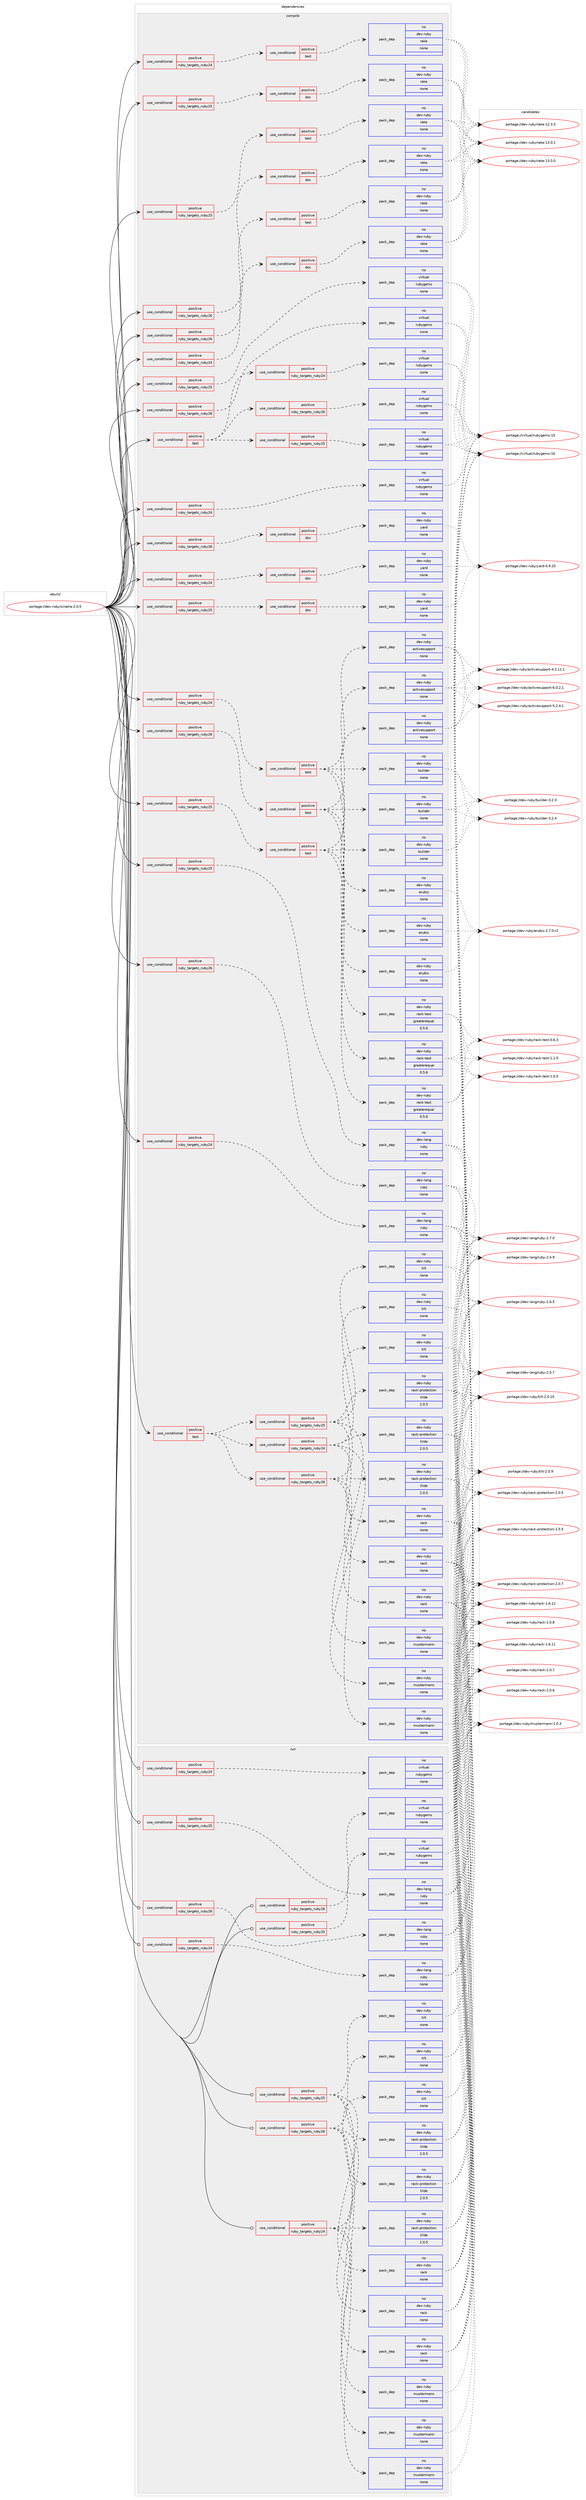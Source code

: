 digraph prolog {

# *************
# Graph options
# *************

newrank=true;
concentrate=true;
compound=true;
graph [rankdir=LR,fontname=Helvetica,fontsize=10,ranksep=1.5];#, ranksep=2.5, nodesep=0.2];
edge  [arrowhead=vee];
node  [fontname=Helvetica,fontsize=10];

# **********
# The ebuild
# **********

subgraph cluster_leftcol {
color=gray;
label=<<i>ebuild</i>>;
id [label="portage://dev-ruby/sinatra-2.0.5", color=red, width=4, href="../dev-ruby/sinatra-2.0.5.svg"];
}

# ****************
# The dependencies
# ****************

subgraph cluster_midcol {
color=gray;
label=<<i>dependencies</i>>;
subgraph cluster_compile {
fillcolor="#eeeeee";
style=filled;
label=<<i>compile</i>>;
subgraph cond68579 {
dependency318170 [label=<<TABLE BORDER="0" CELLBORDER="1" CELLSPACING="0" CELLPADDING="4"><TR><TD ROWSPAN="3" CELLPADDING="10">use_conditional</TD></TR><TR><TD>positive</TD></TR><TR><TD>ruby_targets_ruby24</TD></TR></TABLE>>, shape=none, color=red];
subgraph cond68580 {
dependency318171 [label=<<TABLE BORDER="0" CELLBORDER="1" CELLSPACING="0" CELLPADDING="4"><TR><TD ROWSPAN="3" CELLPADDING="10">use_conditional</TD></TR><TR><TD>positive</TD></TR><TR><TD>doc</TD></TR></TABLE>>, shape=none, color=red];
subgraph pack244860 {
dependency318172 [label=<<TABLE BORDER="0" CELLBORDER="1" CELLSPACING="0" CELLPADDING="4" WIDTH="220"><TR><TD ROWSPAN="6" CELLPADDING="30">pack_dep</TD></TR><TR><TD WIDTH="110">no</TD></TR><TR><TD>dev-ruby</TD></TR><TR><TD>rake</TD></TR><TR><TD>none</TD></TR><TR><TD></TD></TR></TABLE>>, shape=none, color=blue];
}
dependency318171:e -> dependency318172:w [weight=20,style="dashed",arrowhead="vee"];
}
dependency318170:e -> dependency318171:w [weight=20,style="dashed",arrowhead="vee"];
}
id:e -> dependency318170:w [weight=20,style="solid",arrowhead="vee"];
subgraph cond68581 {
dependency318173 [label=<<TABLE BORDER="0" CELLBORDER="1" CELLSPACING="0" CELLPADDING="4"><TR><TD ROWSPAN="3" CELLPADDING="10">use_conditional</TD></TR><TR><TD>positive</TD></TR><TR><TD>ruby_targets_ruby24</TD></TR></TABLE>>, shape=none, color=red];
subgraph cond68582 {
dependency318174 [label=<<TABLE BORDER="0" CELLBORDER="1" CELLSPACING="0" CELLPADDING="4"><TR><TD ROWSPAN="3" CELLPADDING="10">use_conditional</TD></TR><TR><TD>positive</TD></TR><TR><TD>doc</TD></TR></TABLE>>, shape=none, color=red];
subgraph pack244861 {
dependency318175 [label=<<TABLE BORDER="0" CELLBORDER="1" CELLSPACING="0" CELLPADDING="4" WIDTH="220"><TR><TD ROWSPAN="6" CELLPADDING="30">pack_dep</TD></TR><TR><TD WIDTH="110">no</TD></TR><TR><TD>dev-ruby</TD></TR><TR><TD>yard</TD></TR><TR><TD>none</TD></TR><TR><TD></TD></TR></TABLE>>, shape=none, color=blue];
}
dependency318174:e -> dependency318175:w [weight=20,style="dashed",arrowhead="vee"];
}
dependency318173:e -> dependency318174:w [weight=20,style="dashed",arrowhead="vee"];
}
id:e -> dependency318173:w [weight=20,style="solid",arrowhead="vee"];
subgraph cond68583 {
dependency318176 [label=<<TABLE BORDER="0" CELLBORDER="1" CELLSPACING="0" CELLPADDING="4"><TR><TD ROWSPAN="3" CELLPADDING="10">use_conditional</TD></TR><TR><TD>positive</TD></TR><TR><TD>ruby_targets_ruby24</TD></TR></TABLE>>, shape=none, color=red];
subgraph cond68584 {
dependency318177 [label=<<TABLE BORDER="0" CELLBORDER="1" CELLSPACING="0" CELLPADDING="4"><TR><TD ROWSPAN="3" CELLPADDING="10">use_conditional</TD></TR><TR><TD>positive</TD></TR><TR><TD>test</TD></TR></TABLE>>, shape=none, color=red];
subgraph pack244862 {
dependency318178 [label=<<TABLE BORDER="0" CELLBORDER="1" CELLSPACING="0" CELLPADDING="4" WIDTH="220"><TR><TD ROWSPAN="6" CELLPADDING="30">pack_dep</TD></TR><TR><TD WIDTH="110">no</TD></TR><TR><TD>dev-ruby</TD></TR><TR><TD>rack-test</TD></TR><TR><TD>greaterequal</TD></TR><TR><TD>0.5.6</TD></TR></TABLE>>, shape=none, color=blue];
}
dependency318177:e -> dependency318178:w [weight=20,style="dashed",arrowhead="vee"];
subgraph pack244863 {
dependency318179 [label=<<TABLE BORDER="0" CELLBORDER="1" CELLSPACING="0" CELLPADDING="4" WIDTH="220"><TR><TD ROWSPAN="6" CELLPADDING="30">pack_dep</TD></TR><TR><TD WIDTH="110">no</TD></TR><TR><TD>dev-ruby</TD></TR><TR><TD>erubis</TD></TR><TR><TD>none</TD></TR><TR><TD></TD></TR></TABLE>>, shape=none, color=blue];
}
dependency318177:e -> dependency318179:w [weight=20,style="dashed",arrowhead="vee"];
subgraph pack244864 {
dependency318180 [label=<<TABLE BORDER="0" CELLBORDER="1" CELLSPACING="0" CELLPADDING="4" WIDTH="220"><TR><TD ROWSPAN="6" CELLPADDING="30">pack_dep</TD></TR><TR><TD WIDTH="110">no</TD></TR><TR><TD>dev-ruby</TD></TR><TR><TD>builder</TD></TR><TR><TD>none</TD></TR><TR><TD></TD></TR></TABLE>>, shape=none, color=blue];
}
dependency318177:e -> dependency318180:w [weight=20,style="dashed",arrowhead="vee"];
subgraph pack244865 {
dependency318181 [label=<<TABLE BORDER="0" CELLBORDER="1" CELLSPACING="0" CELLPADDING="4" WIDTH="220"><TR><TD ROWSPAN="6" CELLPADDING="30">pack_dep</TD></TR><TR><TD WIDTH="110">no</TD></TR><TR><TD>dev-ruby</TD></TR><TR><TD>activesupport</TD></TR><TR><TD>none</TD></TR><TR><TD></TD></TR></TABLE>>, shape=none, color=blue];
}
dependency318177:e -> dependency318181:w [weight=20,style="dashed",arrowhead="vee"];
}
dependency318176:e -> dependency318177:w [weight=20,style="dashed",arrowhead="vee"];
}
id:e -> dependency318176:w [weight=20,style="solid",arrowhead="vee"];
subgraph cond68585 {
dependency318182 [label=<<TABLE BORDER="0" CELLBORDER="1" CELLSPACING="0" CELLPADDING="4"><TR><TD ROWSPAN="3" CELLPADDING="10">use_conditional</TD></TR><TR><TD>positive</TD></TR><TR><TD>ruby_targets_ruby24</TD></TR></TABLE>>, shape=none, color=red];
subgraph cond68586 {
dependency318183 [label=<<TABLE BORDER="0" CELLBORDER="1" CELLSPACING="0" CELLPADDING="4"><TR><TD ROWSPAN="3" CELLPADDING="10">use_conditional</TD></TR><TR><TD>positive</TD></TR><TR><TD>test</TD></TR></TABLE>>, shape=none, color=red];
subgraph pack244866 {
dependency318184 [label=<<TABLE BORDER="0" CELLBORDER="1" CELLSPACING="0" CELLPADDING="4" WIDTH="220"><TR><TD ROWSPAN="6" CELLPADDING="30">pack_dep</TD></TR><TR><TD WIDTH="110">no</TD></TR><TR><TD>dev-ruby</TD></TR><TR><TD>rake</TD></TR><TR><TD>none</TD></TR><TR><TD></TD></TR></TABLE>>, shape=none, color=blue];
}
dependency318183:e -> dependency318184:w [weight=20,style="dashed",arrowhead="vee"];
}
dependency318182:e -> dependency318183:w [weight=20,style="dashed",arrowhead="vee"];
}
id:e -> dependency318182:w [weight=20,style="solid",arrowhead="vee"];
subgraph cond68587 {
dependency318185 [label=<<TABLE BORDER="0" CELLBORDER="1" CELLSPACING="0" CELLPADDING="4"><TR><TD ROWSPAN="3" CELLPADDING="10">use_conditional</TD></TR><TR><TD>positive</TD></TR><TR><TD>ruby_targets_ruby24</TD></TR></TABLE>>, shape=none, color=red];
subgraph pack244867 {
dependency318186 [label=<<TABLE BORDER="0" CELLBORDER="1" CELLSPACING="0" CELLPADDING="4" WIDTH="220"><TR><TD ROWSPAN="6" CELLPADDING="30">pack_dep</TD></TR><TR><TD WIDTH="110">no</TD></TR><TR><TD>dev-lang</TD></TR><TR><TD>ruby</TD></TR><TR><TD>none</TD></TR><TR><TD></TD></TR></TABLE>>, shape=none, color=blue];
}
dependency318185:e -> dependency318186:w [weight=20,style="dashed",arrowhead="vee"];
}
id:e -> dependency318185:w [weight=20,style="solid",arrowhead="vee"];
subgraph cond68588 {
dependency318187 [label=<<TABLE BORDER="0" CELLBORDER="1" CELLSPACING="0" CELLPADDING="4"><TR><TD ROWSPAN="3" CELLPADDING="10">use_conditional</TD></TR><TR><TD>positive</TD></TR><TR><TD>ruby_targets_ruby24</TD></TR></TABLE>>, shape=none, color=red];
subgraph pack244868 {
dependency318188 [label=<<TABLE BORDER="0" CELLBORDER="1" CELLSPACING="0" CELLPADDING="4" WIDTH="220"><TR><TD ROWSPAN="6" CELLPADDING="30">pack_dep</TD></TR><TR><TD WIDTH="110">no</TD></TR><TR><TD>virtual</TD></TR><TR><TD>rubygems</TD></TR><TR><TD>none</TD></TR><TR><TD></TD></TR></TABLE>>, shape=none, color=blue];
}
dependency318187:e -> dependency318188:w [weight=20,style="dashed",arrowhead="vee"];
}
id:e -> dependency318187:w [weight=20,style="solid",arrowhead="vee"];
subgraph cond68589 {
dependency318189 [label=<<TABLE BORDER="0" CELLBORDER="1" CELLSPACING="0" CELLPADDING="4"><TR><TD ROWSPAN="3" CELLPADDING="10">use_conditional</TD></TR><TR><TD>positive</TD></TR><TR><TD>ruby_targets_ruby25</TD></TR></TABLE>>, shape=none, color=red];
subgraph cond68590 {
dependency318190 [label=<<TABLE BORDER="0" CELLBORDER="1" CELLSPACING="0" CELLPADDING="4"><TR><TD ROWSPAN="3" CELLPADDING="10">use_conditional</TD></TR><TR><TD>positive</TD></TR><TR><TD>doc</TD></TR></TABLE>>, shape=none, color=red];
subgraph pack244869 {
dependency318191 [label=<<TABLE BORDER="0" CELLBORDER="1" CELLSPACING="0" CELLPADDING="4" WIDTH="220"><TR><TD ROWSPAN="6" CELLPADDING="30">pack_dep</TD></TR><TR><TD WIDTH="110">no</TD></TR><TR><TD>dev-ruby</TD></TR><TR><TD>rake</TD></TR><TR><TD>none</TD></TR><TR><TD></TD></TR></TABLE>>, shape=none, color=blue];
}
dependency318190:e -> dependency318191:w [weight=20,style="dashed",arrowhead="vee"];
}
dependency318189:e -> dependency318190:w [weight=20,style="dashed",arrowhead="vee"];
}
id:e -> dependency318189:w [weight=20,style="solid",arrowhead="vee"];
subgraph cond68591 {
dependency318192 [label=<<TABLE BORDER="0" CELLBORDER="1" CELLSPACING="0" CELLPADDING="4"><TR><TD ROWSPAN="3" CELLPADDING="10">use_conditional</TD></TR><TR><TD>positive</TD></TR><TR><TD>ruby_targets_ruby25</TD></TR></TABLE>>, shape=none, color=red];
subgraph cond68592 {
dependency318193 [label=<<TABLE BORDER="0" CELLBORDER="1" CELLSPACING="0" CELLPADDING="4"><TR><TD ROWSPAN="3" CELLPADDING="10">use_conditional</TD></TR><TR><TD>positive</TD></TR><TR><TD>doc</TD></TR></TABLE>>, shape=none, color=red];
subgraph pack244870 {
dependency318194 [label=<<TABLE BORDER="0" CELLBORDER="1" CELLSPACING="0" CELLPADDING="4" WIDTH="220"><TR><TD ROWSPAN="6" CELLPADDING="30">pack_dep</TD></TR><TR><TD WIDTH="110">no</TD></TR><TR><TD>dev-ruby</TD></TR><TR><TD>yard</TD></TR><TR><TD>none</TD></TR><TR><TD></TD></TR></TABLE>>, shape=none, color=blue];
}
dependency318193:e -> dependency318194:w [weight=20,style="dashed",arrowhead="vee"];
}
dependency318192:e -> dependency318193:w [weight=20,style="dashed",arrowhead="vee"];
}
id:e -> dependency318192:w [weight=20,style="solid",arrowhead="vee"];
subgraph cond68593 {
dependency318195 [label=<<TABLE BORDER="0" CELLBORDER="1" CELLSPACING="0" CELLPADDING="4"><TR><TD ROWSPAN="3" CELLPADDING="10">use_conditional</TD></TR><TR><TD>positive</TD></TR><TR><TD>ruby_targets_ruby25</TD></TR></TABLE>>, shape=none, color=red];
subgraph cond68594 {
dependency318196 [label=<<TABLE BORDER="0" CELLBORDER="1" CELLSPACING="0" CELLPADDING="4"><TR><TD ROWSPAN="3" CELLPADDING="10">use_conditional</TD></TR><TR><TD>positive</TD></TR><TR><TD>test</TD></TR></TABLE>>, shape=none, color=red];
subgraph pack244871 {
dependency318197 [label=<<TABLE BORDER="0" CELLBORDER="1" CELLSPACING="0" CELLPADDING="4" WIDTH="220"><TR><TD ROWSPAN="6" CELLPADDING="30">pack_dep</TD></TR><TR><TD WIDTH="110">no</TD></TR><TR><TD>dev-ruby</TD></TR><TR><TD>rack-test</TD></TR><TR><TD>greaterequal</TD></TR><TR><TD>0.5.6</TD></TR></TABLE>>, shape=none, color=blue];
}
dependency318196:e -> dependency318197:w [weight=20,style="dashed",arrowhead="vee"];
subgraph pack244872 {
dependency318198 [label=<<TABLE BORDER="0" CELLBORDER="1" CELLSPACING="0" CELLPADDING="4" WIDTH="220"><TR><TD ROWSPAN="6" CELLPADDING="30">pack_dep</TD></TR><TR><TD WIDTH="110">no</TD></TR><TR><TD>dev-ruby</TD></TR><TR><TD>erubis</TD></TR><TR><TD>none</TD></TR><TR><TD></TD></TR></TABLE>>, shape=none, color=blue];
}
dependency318196:e -> dependency318198:w [weight=20,style="dashed",arrowhead="vee"];
subgraph pack244873 {
dependency318199 [label=<<TABLE BORDER="0" CELLBORDER="1" CELLSPACING="0" CELLPADDING="4" WIDTH="220"><TR><TD ROWSPAN="6" CELLPADDING="30">pack_dep</TD></TR><TR><TD WIDTH="110">no</TD></TR><TR><TD>dev-ruby</TD></TR><TR><TD>builder</TD></TR><TR><TD>none</TD></TR><TR><TD></TD></TR></TABLE>>, shape=none, color=blue];
}
dependency318196:e -> dependency318199:w [weight=20,style="dashed",arrowhead="vee"];
subgraph pack244874 {
dependency318200 [label=<<TABLE BORDER="0" CELLBORDER="1" CELLSPACING="0" CELLPADDING="4" WIDTH="220"><TR><TD ROWSPAN="6" CELLPADDING="30">pack_dep</TD></TR><TR><TD WIDTH="110">no</TD></TR><TR><TD>dev-ruby</TD></TR><TR><TD>activesupport</TD></TR><TR><TD>none</TD></TR><TR><TD></TD></TR></TABLE>>, shape=none, color=blue];
}
dependency318196:e -> dependency318200:w [weight=20,style="dashed",arrowhead="vee"];
}
dependency318195:e -> dependency318196:w [weight=20,style="dashed",arrowhead="vee"];
}
id:e -> dependency318195:w [weight=20,style="solid",arrowhead="vee"];
subgraph cond68595 {
dependency318201 [label=<<TABLE BORDER="0" CELLBORDER="1" CELLSPACING="0" CELLPADDING="4"><TR><TD ROWSPAN="3" CELLPADDING="10">use_conditional</TD></TR><TR><TD>positive</TD></TR><TR><TD>ruby_targets_ruby25</TD></TR></TABLE>>, shape=none, color=red];
subgraph cond68596 {
dependency318202 [label=<<TABLE BORDER="0" CELLBORDER="1" CELLSPACING="0" CELLPADDING="4"><TR><TD ROWSPAN="3" CELLPADDING="10">use_conditional</TD></TR><TR><TD>positive</TD></TR><TR><TD>test</TD></TR></TABLE>>, shape=none, color=red];
subgraph pack244875 {
dependency318203 [label=<<TABLE BORDER="0" CELLBORDER="1" CELLSPACING="0" CELLPADDING="4" WIDTH="220"><TR><TD ROWSPAN="6" CELLPADDING="30">pack_dep</TD></TR><TR><TD WIDTH="110">no</TD></TR><TR><TD>dev-ruby</TD></TR><TR><TD>rake</TD></TR><TR><TD>none</TD></TR><TR><TD></TD></TR></TABLE>>, shape=none, color=blue];
}
dependency318202:e -> dependency318203:w [weight=20,style="dashed",arrowhead="vee"];
}
dependency318201:e -> dependency318202:w [weight=20,style="dashed",arrowhead="vee"];
}
id:e -> dependency318201:w [weight=20,style="solid",arrowhead="vee"];
subgraph cond68597 {
dependency318204 [label=<<TABLE BORDER="0" CELLBORDER="1" CELLSPACING="0" CELLPADDING="4"><TR><TD ROWSPAN="3" CELLPADDING="10">use_conditional</TD></TR><TR><TD>positive</TD></TR><TR><TD>ruby_targets_ruby25</TD></TR></TABLE>>, shape=none, color=red];
subgraph pack244876 {
dependency318205 [label=<<TABLE BORDER="0" CELLBORDER="1" CELLSPACING="0" CELLPADDING="4" WIDTH="220"><TR><TD ROWSPAN="6" CELLPADDING="30">pack_dep</TD></TR><TR><TD WIDTH="110">no</TD></TR><TR><TD>dev-lang</TD></TR><TR><TD>ruby</TD></TR><TR><TD>none</TD></TR><TR><TD></TD></TR></TABLE>>, shape=none, color=blue];
}
dependency318204:e -> dependency318205:w [weight=20,style="dashed",arrowhead="vee"];
}
id:e -> dependency318204:w [weight=20,style="solid",arrowhead="vee"];
subgraph cond68598 {
dependency318206 [label=<<TABLE BORDER="0" CELLBORDER="1" CELLSPACING="0" CELLPADDING="4"><TR><TD ROWSPAN="3" CELLPADDING="10">use_conditional</TD></TR><TR><TD>positive</TD></TR><TR><TD>ruby_targets_ruby25</TD></TR></TABLE>>, shape=none, color=red];
subgraph pack244877 {
dependency318207 [label=<<TABLE BORDER="0" CELLBORDER="1" CELLSPACING="0" CELLPADDING="4" WIDTH="220"><TR><TD ROWSPAN="6" CELLPADDING="30">pack_dep</TD></TR><TR><TD WIDTH="110">no</TD></TR><TR><TD>virtual</TD></TR><TR><TD>rubygems</TD></TR><TR><TD>none</TD></TR><TR><TD></TD></TR></TABLE>>, shape=none, color=blue];
}
dependency318206:e -> dependency318207:w [weight=20,style="dashed",arrowhead="vee"];
}
id:e -> dependency318206:w [weight=20,style="solid",arrowhead="vee"];
subgraph cond68599 {
dependency318208 [label=<<TABLE BORDER="0" CELLBORDER="1" CELLSPACING="0" CELLPADDING="4"><TR><TD ROWSPAN="3" CELLPADDING="10">use_conditional</TD></TR><TR><TD>positive</TD></TR><TR><TD>ruby_targets_ruby26</TD></TR></TABLE>>, shape=none, color=red];
subgraph cond68600 {
dependency318209 [label=<<TABLE BORDER="0" CELLBORDER="1" CELLSPACING="0" CELLPADDING="4"><TR><TD ROWSPAN="3" CELLPADDING="10">use_conditional</TD></TR><TR><TD>positive</TD></TR><TR><TD>doc</TD></TR></TABLE>>, shape=none, color=red];
subgraph pack244878 {
dependency318210 [label=<<TABLE BORDER="0" CELLBORDER="1" CELLSPACING="0" CELLPADDING="4" WIDTH="220"><TR><TD ROWSPAN="6" CELLPADDING="30">pack_dep</TD></TR><TR><TD WIDTH="110">no</TD></TR><TR><TD>dev-ruby</TD></TR><TR><TD>rake</TD></TR><TR><TD>none</TD></TR><TR><TD></TD></TR></TABLE>>, shape=none, color=blue];
}
dependency318209:e -> dependency318210:w [weight=20,style="dashed",arrowhead="vee"];
}
dependency318208:e -> dependency318209:w [weight=20,style="dashed",arrowhead="vee"];
}
id:e -> dependency318208:w [weight=20,style="solid",arrowhead="vee"];
subgraph cond68601 {
dependency318211 [label=<<TABLE BORDER="0" CELLBORDER="1" CELLSPACING="0" CELLPADDING="4"><TR><TD ROWSPAN="3" CELLPADDING="10">use_conditional</TD></TR><TR><TD>positive</TD></TR><TR><TD>ruby_targets_ruby26</TD></TR></TABLE>>, shape=none, color=red];
subgraph cond68602 {
dependency318212 [label=<<TABLE BORDER="0" CELLBORDER="1" CELLSPACING="0" CELLPADDING="4"><TR><TD ROWSPAN="3" CELLPADDING="10">use_conditional</TD></TR><TR><TD>positive</TD></TR><TR><TD>doc</TD></TR></TABLE>>, shape=none, color=red];
subgraph pack244879 {
dependency318213 [label=<<TABLE BORDER="0" CELLBORDER="1" CELLSPACING="0" CELLPADDING="4" WIDTH="220"><TR><TD ROWSPAN="6" CELLPADDING="30">pack_dep</TD></TR><TR><TD WIDTH="110">no</TD></TR><TR><TD>dev-ruby</TD></TR><TR><TD>yard</TD></TR><TR><TD>none</TD></TR><TR><TD></TD></TR></TABLE>>, shape=none, color=blue];
}
dependency318212:e -> dependency318213:w [weight=20,style="dashed",arrowhead="vee"];
}
dependency318211:e -> dependency318212:w [weight=20,style="dashed",arrowhead="vee"];
}
id:e -> dependency318211:w [weight=20,style="solid",arrowhead="vee"];
subgraph cond68603 {
dependency318214 [label=<<TABLE BORDER="0" CELLBORDER="1" CELLSPACING="0" CELLPADDING="4"><TR><TD ROWSPAN="3" CELLPADDING="10">use_conditional</TD></TR><TR><TD>positive</TD></TR><TR><TD>ruby_targets_ruby26</TD></TR></TABLE>>, shape=none, color=red];
subgraph cond68604 {
dependency318215 [label=<<TABLE BORDER="0" CELLBORDER="1" CELLSPACING="0" CELLPADDING="4"><TR><TD ROWSPAN="3" CELLPADDING="10">use_conditional</TD></TR><TR><TD>positive</TD></TR><TR><TD>test</TD></TR></TABLE>>, shape=none, color=red];
subgraph pack244880 {
dependency318216 [label=<<TABLE BORDER="0" CELLBORDER="1" CELLSPACING="0" CELLPADDING="4" WIDTH="220"><TR><TD ROWSPAN="6" CELLPADDING="30">pack_dep</TD></TR><TR><TD WIDTH="110">no</TD></TR><TR><TD>dev-ruby</TD></TR><TR><TD>rack-test</TD></TR><TR><TD>greaterequal</TD></TR><TR><TD>0.5.6</TD></TR></TABLE>>, shape=none, color=blue];
}
dependency318215:e -> dependency318216:w [weight=20,style="dashed",arrowhead="vee"];
subgraph pack244881 {
dependency318217 [label=<<TABLE BORDER="0" CELLBORDER="1" CELLSPACING="0" CELLPADDING="4" WIDTH="220"><TR><TD ROWSPAN="6" CELLPADDING="30">pack_dep</TD></TR><TR><TD WIDTH="110">no</TD></TR><TR><TD>dev-ruby</TD></TR><TR><TD>erubis</TD></TR><TR><TD>none</TD></TR><TR><TD></TD></TR></TABLE>>, shape=none, color=blue];
}
dependency318215:e -> dependency318217:w [weight=20,style="dashed",arrowhead="vee"];
subgraph pack244882 {
dependency318218 [label=<<TABLE BORDER="0" CELLBORDER="1" CELLSPACING="0" CELLPADDING="4" WIDTH="220"><TR><TD ROWSPAN="6" CELLPADDING="30">pack_dep</TD></TR><TR><TD WIDTH="110">no</TD></TR><TR><TD>dev-ruby</TD></TR><TR><TD>builder</TD></TR><TR><TD>none</TD></TR><TR><TD></TD></TR></TABLE>>, shape=none, color=blue];
}
dependency318215:e -> dependency318218:w [weight=20,style="dashed",arrowhead="vee"];
subgraph pack244883 {
dependency318219 [label=<<TABLE BORDER="0" CELLBORDER="1" CELLSPACING="0" CELLPADDING="4" WIDTH="220"><TR><TD ROWSPAN="6" CELLPADDING="30">pack_dep</TD></TR><TR><TD WIDTH="110">no</TD></TR><TR><TD>dev-ruby</TD></TR><TR><TD>activesupport</TD></TR><TR><TD>none</TD></TR><TR><TD></TD></TR></TABLE>>, shape=none, color=blue];
}
dependency318215:e -> dependency318219:w [weight=20,style="dashed",arrowhead="vee"];
}
dependency318214:e -> dependency318215:w [weight=20,style="dashed",arrowhead="vee"];
}
id:e -> dependency318214:w [weight=20,style="solid",arrowhead="vee"];
subgraph cond68605 {
dependency318220 [label=<<TABLE BORDER="0" CELLBORDER="1" CELLSPACING="0" CELLPADDING="4"><TR><TD ROWSPAN="3" CELLPADDING="10">use_conditional</TD></TR><TR><TD>positive</TD></TR><TR><TD>ruby_targets_ruby26</TD></TR></TABLE>>, shape=none, color=red];
subgraph cond68606 {
dependency318221 [label=<<TABLE BORDER="0" CELLBORDER="1" CELLSPACING="0" CELLPADDING="4"><TR><TD ROWSPAN="3" CELLPADDING="10">use_conditional</TD></TR><TR><TD>positive</TD></TR><TR><TD>test</TD></TR></TABLE>>, shape=none, color=red];
subgraph pack244884 {
dependency318222 [label=<<TABLE BORDER="0" CELLBORDER="1" CELLSPACING="0" CELLPADDING="4" WIDTH="220"><TR><TD ROWSPAN="6" CELLPADDING="30">pack_dep</TD></TR><TR><TD WIDTH="110">no</TD></TR><TR><TD>dev-ruby</TD></TR><TR><TD>rake</TD></TR><TR><TD>none</TD></TR><TR><TD></TD></TR></TABLE>>, shape=none, color=blue];
}
dependency318221:e -> dependency318222:w [weight=20,style="dashed",arrowhead="vee"];
}
dependency318220:e -> dependency318221:w [weight=20,style="dashed",arrowhead="vee"];
}
id:e -> dependency318220:w [weight=20,style="solid",arrowhead="vee"];
subgraph cond68607 {
dependency318223 [label=<<TABLE BORDER="0" CELLBORDER="1" CELLSPACING="0" CELLPADDING="4"><TR><TD ROWSPAN="3" CELLPADDING="10">use_conditional</TD></TR><TR><TD>positive</TD></TR><TR><TD>ruby_targets_ruby26</TD></TR></TABLE>>, shape=none, color=red];
subgraph pack244885 {
dependency318224 [label=<<TABLE BORDER="0" CELLBORDER="1" CELLSPACING="0" CELLPADDING="4" WIDTH="220"><TR><TD ROWSPAN="6" CELLPADDING="30">pack_dep</TD></TR><TR><TD WIDTH="110">no</TD></TR><TR><TD>dev-lang</TD></TR><TR><TD>ruby</TD></TR><TR><TD>none</TD></TR><TR><TD></TD></TR></TABLE>>, shape=none, color=blue];
}
dependency318223:e -> dependency318224:w [weight=20,style="dashed",arrowhead="vee"];
}
id:e -> dependency318223:w [weight=20,style="solid",arrowhead="vee"];
subgraph cond68608 {
dependency318225 [label=<<TABLE BORDER="0" CELLBORDER="1" CELLSPACING="0" CELLPADDING="4"><TR><TD ROWSPAN="3" CELLPADDING="10">use_conditional</TD></TR><TR><TD>positive</TD></TR><TR><TD>ruby_targets_ruby26</TD></TR></TABLE>>, shape=none, color=red];
subgraph pack244886 {
dependency318226 [label=<<TABLE BORDER="0" CELLBORDER="1" CELLSPACING="0" CELLPADDING="4" WIDTH="220"><TR><TD ROWSPAN="6" CELLPADDING="30">pack_dep</TD></TR><TR><TD WIDTH="110">no</TD></TR><TR><TD>virtual</TD></TR><TR><TD>rubygems</TD></TR><TR><TD>none</TD></TR><TR><TD></TD></TR></TABLE>>, shape=none, color=blue];
}
dependency318225:e -> dependency318226:w [weight=20,style="dashed",arrowhead="vee"];
}
id:e -> dependency318225:w [weight=20,style="solid",arrowhead="vee"];
subgraph cond68609 {
dependency318227 [label=<<TABLE BORDER="0" CELLBORDER="1" CELLSPACING="0" CELLPADDING="4"><TR><TD ROWSPAN="3" CELLPADDING="10">use_conditional</TD></TR><TR><TD>positive</TD></TR><TR><TD>test</TD></TR></TABLE>>, shape=none, color=red];
subgraph cond68610 {
dependency318228 [label=<<TABLE BORDER="0" CELLBORDER="1" CELLSPACING="0" CELLPADDING="4"><TR><TD ROWSPAN="3" CELLPADDING="10">use_conditional</TD></TR><TR><TD>positive</TD></TR><TR><TD>ruby_targets_ruby24</TD></TR></TABLE>>, shape=none, color=red];
subgraph pack244887 {
dependency318229 [label=<<TABLE BORDER="0" CELLBORDER="1" CELLSPACING="0" CELLPADDING="4" WIDTH="220"><TR><TD ROWSPAN="6" CELLPADDING="30">pack_dep</TD></TR><TR><TD WIDTH="110">no</TD></TR><TR><TD>dev-ruby</TD></TR><TR><TD>mustermann</TD></TR><TR><TD>none</TD></TR><TR><TD></TD></TR></TABLE>>, shape=none, color=blue];
}
dependency318228:e -> dependency318229:w [weight=20,style="dashed",arrowhead="vee"];
subgraph pack244888 {
dependency318230 [label=<<TABLE BORDER="0" CELLBORDER="1" CELLSPACING="0" CELLPADDING="4" WIDTH="220"><TR><TD ROWSPAN="6" CELLPADDING="30">pack_dep</TD></TR><TR><TD WIDTH="110">no</TD></TR><TR><TD>dev-ruby</TD></TR><TR><TD>rack</TD></TR><TR><TD>none</TD></TR><TR><TD></TD></TR></TABLE>>, shape=none, color=blue];
}
dependency318228:e -> dependency318230:w [weight=20,style="dashed",arrowhead="vee"];
subgraph pack244889 {
dependency318231 [label=<<TABLE BORDER="0" CELLBORDER="1" CELLSPACING="0" CELLPADDING="4" WIDTH="220"><TR><TD ROWSPAN="6" CELLPADDING="30">pack_dep</TD></TR><TR><TD WIDTH="110">no</TD></TR><TR><TD>dev-ruby</TD></TR><TR><TD>rack-protection</TD></TR><TR><TD>tilde</TD></TR><TR><TD>2.0.5</TD></TR></TABLE>>, shape=none, color=blue];
}
dependency318228:e -> dependency318231:w [weight=20,style="dashed",arrowhead="vee"];
subgraph pack244890 {
dependency318232 [label=<<TABLE BORDER="0" CELLBORDER="1" CELLSPACING="0" CELLPADDING="4" WIDTH="220"><TR><TD ROWSPAN="6" CELLPADDING="30">pack_dep</TD></TR><TR><TD WIDTH="110">no</TD></TR><TR><TD>dev-ruby</TD></TR><TR><TD>tilt</TD></TR><TR><TD>none</TD></TR><TR><TD></TD></TR></TABLE>>, shape=none, color=blue];
}
dependency318228:e -> dependency318232:w [weight=20,style="dashed",arrowhead="vee"];
}
dependency318227:e -> dependency318228:w [weight=20,style="dashed",arrowhead="vee"];
subgraph cond68611 {
dependency318233 [label=<<TABLE BORDER="0" CELLBORDER="1" CELLSPACING="0" CELLPADDING="4"><TR><TD ROWSPAN="3" CELLPADDING="10">use_conditional</TD></TR><TR><TD>positive</TD></TR><TR><TD>ruby_targets_ruby25</TD></TR></TABLE>>, shape=none, color=red];
subgraph pack244891 {
dependency318234 [label=<<TABLE BORDER="0" CELLBORDER="1" CELLSPACING="0" CELLPADDING="4" WIDTH="220"><TR><TD ROWSPAN="6" CELLPADDING="30">pack_dep</TD></TR><TR><TD WIDTH="110">no</TD></TR><TR><TD>dev-ruby</TD></TR><TR><TD>mustermann</TD></TR><TR><TD>none</TD></TR><TR><TD></TD></TR></TABLE>>, shape=none, color=blue];
}
dependency318233:e -> dependency318234:w [weight=20,style="dashed",arrowhead="vee"];
subgraph pack244892 {
dependency318235 [label=<<TABLE BORDER="0" CELLBORDER="1" CELLSPACING="0" CELLPADDING="4" WIDTH="220"><TR><TD ROWSPAN="6" CELLPADDING="30">pack_dep</TD></TR><TR><TD WIDTH="110">no</TD></TR><TR><TD>dev-ruby</TD></TR><TR><TD>rack</TD></TR><TR><TD>none</TD></TR><TR><TD></TD></TR></TABLE>>, shape=none, color=blue];
}
dependency318233:e -> dependency318235:w [weight=20,style="dashed",arrowhead="vee"];
subgraph pack244893 {
dependency318236 [label=<<TABLE BORDER="0" CELLBORDER="1" CELLSPACING="0" CELLPADDING="4" WIDTH="220"><TR><TD ROWSPAN="6" CELLPADDING="30">pack_dep</TD></TR><TR><TD WIDTH="110">no</TD></TR><TR><TD>dev-ruby</TD></TR><TR><TD>rack-protection</TD></TR><TR><TD>tilde</TD></TR><TR><TD>2.0.5</TD></TR></TABLE>>, shape=none, color=blue];
}
dependency318233:e -> dependency318236:w [weight=20,style="dashed",arrowhead="vee"];
subgraph pack244894 {
dependency318237 [label=<<TABLE BORDER="0" CELLBORDER="1" CELLSPACING="0" CELLPADDING="4" WIDTH="220"><TR><TD ROWSPAN="6" CELLPADDING="30">pack_dep</TD></TR><TR><TD WIDTH="110">no</TD></TR><TR><TD>dev-ruby</TD></TR><TR><TD>tilt</TD></TR><TR><TD>none</TD></TR><TR><TD></TD></TR></TABLE>>, shape=none, color=blue];
}
dependency318233:e -> dependency318237:w [weight=20,style="dashed",arrowhead="vee"];
}
dependency318227:e -> dependency318233:w [weight=20,style="dashed",arrowhead="vee"];
subgraph cond68612 {
dependency318238 [label=<<TABLE BORDER="0" CELLBORDER="1" CELLSPACING="0" CELLPADDING="4"><TR><TD ROWSPAN="3" CELLPADDING="10">use_conditional</TD></TR><TR><TD>positive</TD></TR><TR><TD>ruby_targets_ruby26</TD></TR></TABLE>>, shape=none, color=red];
subgraph pack244895 {
dependency318239 [label=<<TABLE BORDER="0" CELLBORDER="1" CELLSPACING="0" CELLPADDING="4" WIDTH="220"><TR><TD ROWSPAN="6" CELLPADDING="30">pack_dep</TD></TR><TR><TD WIDTH="110">no</TD></TR><TR><TD>dev-ruby</TD></TR><TR><TD>mustermann</TD></TR><TR><TD>none</TD></TR><TR><TD></TD></TR></TABLE>>, shape=none, color=blue];
}
dependency318238:e -> dependency318239:w [weight=20,style="dashed",arrowhead="vee"];
subgraph pack244896 {
dependency318240 [label=<<TABLE BORDER="0" CELLBORDER="1" CELLSPACING="0" CELLPADDING="4" WIDTH="220"><TR><TD ROWSPAN="6" CELLPADDING="30">pack_dep</TD></TR><TR><TD WIDTH="110">no</TD></TR><TR><TD>dev-ruby</TD></TR><TR><TD>rack</TD></TR><TR><TD>none</TD></TR><TR><TD></TD></TR></TABLE>>, shape=none, color=blue];
}
dependency318238:e -> dependency318240:w [weight=20,style="dashed",arrowhead="vee"];
subgraph pack244897 {
dependency318241 [label=<<TABLE BORDER="0" CELLBORDER="1" CELLSPACING="0" CELLPADDING="4" WIDTH="220"><TR><TD ROWSPAN="6" CELLPADDING="30">pack_dep</TD></TR><TR><TD WIDTH="110">no</TD></TR><TR><TD>dev-ruby</TD></TR><TR><TD>rack-protection</TD></TR><TR><TD>tilde</TD></TR><TR><TD>2.0.5</TD></TR></TABLE>>, shape=none, color=blue];
}
dependency318238:e -> dependency318241:w [weight=20,style="dashed",arrowhead="vee"];
subgraph pack244898 {
dependency318242 [label=<<TABLE BORDER="0" CELLBORDER="1" CELLSPACING="0" CELLPADDING="4" WIDTH="220"><TR><TD ROWSPAN="6" CELLPADDING="30">pack_dep</TD></TR><TR><TD WIDTH="110">no</TD></TR><TR><TD>dev-ruby</TD></TR><TR><TD>tilt</TD></TR><TR><TD>none</TD></TR><TR><TD></TD></TR></TABLE>>, shape=none, color=blue];
}
dependency318238:e -> dependency318242:w [weight=20,style="dashed",arrowhead="vee"];
}
dependency318227:e -> dependency318238:w [weight=20,style="dashed",arrowhead="vee"];
}
id:e -> dependency318227:w [weight=20,style="solid",arrowhead="vee"];
subgraph cond68613 {
dependency318243 [label=<<TABLE BORDER="0" CELLBORDER="1" CELLSPACING="0" CELLPADDING="4"><TR><TD ROWSPAN="3" CELLPADDING="10">use_conditional</TD></TR><TR><TD>positive</TD></TR><TR><TD>test</TD></TR></TABLE>>, shape=none, color=red];
subgraph cond68614 {
dependency318244 [label=<<TABLE BORDER="0" CELLBORDER="1" CELLSPACING="0" CELLPADDING="4"><TR><TD ROWSPAN="3" CELLPADDING="10">use_conditional</TD></TR><TR><TD>positive</TD></TR><TR><TD>ruby_targets_ruby24</TD></TR></TABLE>>, shape=none, color=red];
subgraph pack244899 {
dependency318245 [label=<<TABLE BORDER="0" CELLBORDER="1" CELLSPACING="0" CELLPADDING="4" WIDTH="220"><TR><TD ROWSPAN="6" CELLPADDING="30">pack_dep</TD></TR><TR><TD WIDTH="110">no</TD></TR><TR><TD>virtual</TD></TR><TR><TD>rubygems</TD></TR><TR><TD>none</TD></TR><TR><TD></TD></TR></TABLE>>, shape=none, color=blue];
}
dependency318244:e -> dependency318245:w [weight=20,style="dashed",arrowhead="vee"];
}
dependency318243:e -> dependency318244:w [weight=20,style="dashed",arrowhead="vee"];
subgraph cond68615 {
dependency318246 [label=<<TABLE BORDER="0" CELLBORDER="1" CELLSPACING="0" CELLPADDING="4"><TR><TD ROWSPAN="3" CELLPADDING="10">use_conditional</TD></TR><TR><TD>positive</TD></TR><TR><TD>ruby_targets_ruby25</TD></TR></TABLE>>, shape=none, color=red];
subgraph pack244900 {
dependency318247 [label=<<TABLE BORDER="0" CELLBORDER="1" CELLSPACING="0" CELLPADDING="4" WIDTH="220"><TR><TD ROWSPAN="6" CELLPADDING="30">pack_dep</TD></TR><TR><TD WIDTH="110">no</TD></TR><TR><TD>virtual</TD></TR><TR><TD>rubygems</TD></TR><TR><TD>none</TD></TR><TR><TD></TD></TR></TABLE>>, shape=none, color=blue];
}
dependency318246:e -> dependency318247:w [weight=20,style="dashed",arrowhead="vee"];
}
dependency318243:e -> dependency318246:w [weight=20,style="dashed",arrowhead="vee"];
subgraph cond68616 {
dependency318248 [label=<<TABLE BORDER="0" CELLBORDER="1" CELLSPACING="0" CELLPADDING="4"><TR><TD ROWSPAN="3" CELLPADDING="10">use_conditional</TD></TR><TR><TD>positive</TD></TR><TR><TD>ruby_targets_ruby26</TD></TR></TABLE>>, shape=none, color=red];
subgraph pack244901 {
dependency318249 [label=<<TABLE BORDER="0" CELLBORDER="1" CELLSPACING="0" CELLPADDING="4" WIDTH="220"><TR><TD ROWSPAN="6" CELLPADDING="30">pack_dep</TD></TR><TR><TD WIDTH="110">no</TD></TR><TR><TD>virtual</TD></TR><TR><TD>rubygems</TD></TR><TR><TD>none</TD></TR><TR><TD></TD></TR></TABLE>>, shape=none, color=blue];
}
dependency318248:e -> dependency318249:w [weight=20,style="dashed",arrowhead="vee"];
}
dependency318243:e -> dependency318248:w [weight=20,style="dashed",arrowhead="vee"];
}
id:e -> dependency318243:w [weight=20,style="solid",arrowhead="vee"];
}
subgraph cluster_compileandrun {
fillcolor="#eeeeee";
style=filled;
label=<<i>compile and run</i>>;
}
subgraph cluster_run {
fillcolor="#eeeeee";
style=filled;
label=<<i>run</i>>;
subgraph cond68617 {
dependency318250 [label=<<TABLE BORDER="0" CELLBORDER="1" CELLSPACING="0" CELLPADDING="4"><TR><TD ROWSPAN="3" CELLPADDING="10">use_conditional</TD></TR><TR><TD>positive</TD></TR><TR><TD>ruby_targets_ruby24</TD></TR></TABLE>>, shape=none, color=red];
subgraph pack244902 {
dependency318251 [label=<<TABLE BORDER="0" CELLBORDER="1" CELLSPACING="0" CELLPADDING="4" WIDTH="220"><TR><TD ROWSPAN="6" CELLPADDING="30">pack_dep</TD></TR><TR><TD WIDTH="110">no</TD></TR><TR><TD>dev-lang</TD></TR><TR><TD>ruby</TD></TR><TR><TD>none</TD></TR><TR><TD></TD></TR></TABLE>>, shape=none, color=blue];
}
dependency318250:e -> dependency318251:w [weight=20,style="dashed",arrowhead="vee"];
}
id:e -> dependency318250:w [weight=20,style="solid",arrowhead="odot"];
subgraph cond68618 {
dependency318252 [label=<<TABLE BORDER="0" CELLBORDER="1" CELLSPACING="0" CELLPADDING="4"><TR><TD ROWSPAN="3" CELLPADDING="10">use_conditional</TD></TR><TR><TD>positive</TD></TR><TR><TD>ruby_targets_ruby24</TD></TR></TABLE>>, shape=none, color=red];
subgraph pack244903 {
dependency318253 [label=<<TABLE BORDER="0" CELLBORDER="1" CELLSPACING="0" CELLPADDING="4" WIDTH="220"><TR><TD ROWSPAN="6" CELLPADDING="30">pack_dep</TD></TR><TR><TD WIDTH="110">no</TD></TR><TR><TD>dev-ruby</TD></TR><TR><TD>mustermann</TD></TR><TR><TD>none</TD></TR><TR><TD></TD></TR></TABLE>>, shape=none, color=blue];
}
dependency318252:e -> dependency318253:w [weight=20,style="dashed",arrowhead="vee"];
subgraph pack244904 {
dependency318254 [label=<<TABLE BORDER="0" CELLBORDER="1" CELLSPACING="0" CELLPADDING="4" WIDTH="220"><TR><TD ROWSPAN="6" CELLPADDING="30">pack_dep</TD></TR><TR><TD WIDTH="110">no</TD></TR><TR><TD>dev-ruby</TD></TR><TR><TD>rack</TD></TR><TR><TD>none</TD></TR><TR><TD></TD></TR></TABLE>>, shape=none, color=blue];
}
dependency318252:e -> dependency318254:w [weight=20,style="dashed",arrowhead="vee"];
subgraph pack244905 {
dependency318255 [label=<<TABLE BORDER="0" CELLBORDER="1" CELLSPACING="0" CELLPADDING="4" WIDTH="220"><TR><TD ROWSPAN="6" CELLPADDING="30">pack_dep</TD></TR><TR><TD WIDTH="110">no</TD></TR><TR><TD>dev-ruby</TD></TR><TR><TD>rack-protection</TD></TR><TR><TD>tilde</TD></TR><TR><TD>2.0.5</TD></TR></TABLE>>, shape=none, color=blue];
}
dependency318252:e -> dependency318255:w [weight=20,style="dashed",arrowhead="vee"];
subgraph pack244906 {
dependency318256 [label=<<TABLE BORDER="0" CELLBORDER="1" CELLSPACING="0" CELLPADDING="4" WIDTH="220"><TR><TD ROWSPAN="6" CELLPADDING="30">pack_dep</TD></TR><TR><TD WIDTH="110">no</TD></TR><TR><TD>dev-ruby</TD></TR><TR><TD>tilt</TD></TR><TR><TD>none</TD></TR><TR><TD></TD></TR></TABLE>>, shape=none, color=blue];
}
dependency318252:e -> dependency318256:w [weight=20,style="dashed",arrowhead="vee"];
}
id:e -> dependency318252:w [weight=20,style="solid",arrowhead="odot"];
subgraph cond68619 {
dependency318257 [label=<<TABLE BORDER="0" CELLBORDER="1" CELLSPACING="0" CELLPADDING="4"><TR><TD ROWSPAN="3" CELLPADDING="10">use_conditional</TD></TR><TR><TD>positive</TD></TR><TR><TD>ruby_targets_ruby24</TD></TR></TABLE>>, shape=none, color=red];
subgraph pack244907 {
dependency318258 [label=<<TABLE BORDER="0" CELLBORDER="1" CELLSPACING="0" CELLPADDING="4" WIDTH="220"><TR><TD ROWSPAN="6" CELLPADDING="30">pack_dep</TD></TR><TR><TD WIDTH="110">no</TD></TR><TR><TD>virtual</TD></TR><TR><TD>rubygems</TD></TR><TR><TD>none</TD></TR><TR><TD></TD></TR></TABLE>>, shape=none, color=blue];
}
dependency318257:e -> dependency318258:w [weight=20,style="dashed",arrowhead="vee"];
}
id:e -> dependency318257:w [weight=20,style="solid",arrowhead="odot"];
subgraph cond68620 {
dependency318259 [label=<<TABLE BORDER="0" CELLBORDER="1" CELLSPACING="0" CELLPADDING="4"><TR><TD ROWSPAN="3" CELLPADDING="10">use_conditional</TD></TR><TR><TD>positive</TD></TR><TR><TD>ruby_targets_ruby25</TD></TR></TABLE>>, shape=none, color=red];
subgraph pack244908 {
dependency318260 [label=<<TABLE BORDER="0" CELLBORDER="1" CELLSPACING="0" CELLPADDING="4" WIDTH="220"><TR><TD ROWSPAN="6" CELLPADDING="30">pack_dep</TD></TR><TR><TD WIDTH="110">no</TD></TR><TR><TD>dev-lang</TD></TR><TR><TD>ruby</TD></TR><TR><TD>none</TD></TR><TR><TD></TD></TR></TABLE>>, shape=none, color=blue];
}
dependency318259:e -> dependency318260:w [weight=20,style="dashed",arrowhead="vee"];
}
id:e -> dependency318259:w [weight=20,style="solid",arrowhead="odot"];
subgraph cond68621 {
dependency318261 [label=<<TABLE BORDER="0" CELLBORDER="1" CELLSPACING="0" CELLPADDING="4"><TR><TD ROWSPAN="3" CELLPADDING="10">use_conditional</TD></TR><TR><TD>positive</TD></TR><TR><TD>ruby_targets_ruby25</TD></TR></TABLE>>, shape=none, color=red];
subgraph pack244909 {
dependency318262 [label=<<TABLE BORDER="0" CELLBORDER="1" CELLSPACING="0" CELLPADDING="4" WIDTH="220"><TR><TD ROWSPAN="6" CELLPADDING="30">pack_dep</TD></TR><TR><TD WIDTH="110">no</TD></TR><TR><TD>dev-ruby</TD></TR><TR><TD>mustermann</TD></TR><TR><TD>none</TD></TR><TR><TD></TD></TR></TABLE>>, shape=none, color=blue];
}
dependency318261:e -> dependency318262:w [weight=20,style="dashed",arrowhead="vee"];
subgraph pack244910 {
dependency318263 [label=<<TABLE BORDER="0" CELLBORDER="1" CELLSPACING="0" CELLPADDING="4" WIDTH="220"><TR><TD ROWSPAN="6" CELLPADDING="30">pack_dep</TD></TR><TR><TD WIDTH="110">no</TD></TR><TR><TD>dev-ruby</TD></TR><TR><TD>rack</TD></TR><TR><TD>none</TD></TR><TR><TD></TD></TR></TABLE>>, shape=none, color=blue];
}
dependency318261:e -> dependency318263:w [weight=20,style="dashed",arrowhead="vee"];
subgraph pack244911 {
dependency318264 [label=<<TABLE BORDER="0" CELLBORDER="1" CELLSPACING="0" CELLPADDING="4" WIDTH="220"><TR><TD ROWSPAN="6" CELLPADDING="30">pack_dep</TD></TR><TR><TD WIDTH="110">no</TD></TR><TR><TD>dev-ruby</TD></TR><TR><TD>rack-protection</TD></TR><TR><TD>tilde</TD></TR><TR><TD>2.0.5</TD></TR></TABLE>>, shape=none, color=blue];
}
dependency318261:e -> dependency318264:w [weight=20,style="dashed",arrowhead="vee"];
subgraph pack244912 {
dependency318265 [label=<<TABLE BORDER="0" CELLBORDER="1" CELLSPACING="0" CELLPADDING="4" WIDTH="220"><TR><TD ROWSPAN="6" CELLPADDING="30">pack_dep</TD></TR><TR><TD WIDTH="110">no</TD></TR><TR><TD>dev-ruby</TD></TR><TR><TD>tilt</TD></TR><TR><TD>none</TD></TR><TR><TD></TD></TR></TABLE>>, shape=none, color=blue];
}
dependency318261:e -> dependency318265:w [weight=20,style="dashed",arrowhead="vee"];
}
id:e -> dependency318261:w [weight=20,style="solid",arrowhead="odot"];
subgraph cond68622 {
dependency318266 [label=<<TABLE BORDER="0" CELLBORDER="1" CELLSPACING="0" CELLPADDING="4"><TR><TD ROWSPAN="3" CELLPADDING="10">use_conditional</TD></TR><TR><TD>positive</TD></TR><TR><TD>ruby_targets_ruby25</TD></TR></TABLE>>, shape=none, color=red];
subgraph pack244913 {
dependency318267 [label=<<TABLE BORDER="0" CELLBORDER="1" CELLSPACING="0" CELLPADDING="4" WIDTH="220"><TR><TD ROWSPAN="6" CELLPADDING="30">pack_dep</TD></TR><TR><TD WIDTH="110">no</TD></TR><TR><TD>virtual</TD></TR><TR><TD>rubygems</TD></TR><TR><TD>none</TD></TR><TR><TD></TD></TR></TABLE>>, shape=none, color=blue];
}
dependency318266:e -> dependency318267:w [weight=20,style="dashed",arrowhead="vee"];
}
id:e -> dependency318266:w [weight=20,style="solid",arrowhead="odot"];
subgraph cond68623 {
dependency318268 [label=<<TABLE BORDER="0" CELLBORDER="1" CELLSPACING="0" CELLPADDING="4"><TR><TD ROWSPAN="3" CELLPADDING="10">use_conditional</TD></TR><TR><TD>positive</TD></TR><TR><TD>ruby_targets_ruby26</TD></TR></TABLE>>, shape=none, color=red];
subgraph pack244914 {
dependency318269 [label=<<TABLE BORDER="0" CELLBORDER="1" CELLSPACING="0" CELLPADDING="4" WIDTH="220"><TR><TD ROWSPAN="6" CELLPADDING="30">pack_dep</TD></TR><TR><TD WIDTH="110">no</TD></TR><TR><TD>dev-lang</TD></TR><TR><TD>ruby</TD></TR><TR><TD>none</TD></TR><TR><TD></TD></TR></TABLE>>, shape=none, color=blue];
}
dependency318268:e -> dependency318269:w [weight=20,style="dashed",arrowhead="vee"];
}
id:e -> dependency318268:w [weight=20,style="solid",arrowhead="odot"];
subgraph cond68624 {
dependency318270 [label=<<TABLE BORDER="0" CELLBORDER="1" CELLSPACING="0" CELLPADDING="4"><TR><TD ROWSPAN="3" CELLPADDING="10">use_conditional</TD></TR><TR><TD>positive</TD></TR><TR><TD>ruby_targets_ruby26</TD></TR></TABLE>>, shape=none, color=red];
subgraph pack244915 {
dependency318271 [label=<<TABLE BORDER="0" CELLBORDER="1" CELLSPACING="0" CELLPADDING="4" WIDTH="220"><TR><TD ROWSPAN="6" CELLPADDING="30">pack_dep</TD></TR><TR><TD WIDTH="110">no</TD></TR><TR><TD>dev-ruby</TD></TR><TR><TD>mustermann</TD></TR><TR><TD>none</TD></TR><TR><TD></TD></TR></TABLE>>, shape=none, color=blue];
}
dependency318270:e -> dependency318271:w [weight=20,style="dashed",arrowhead="vee"];
subgraph pack244916 {
dependency318272 [label=<<TABLE BORDER="0" CELLBORDER="1" CELLSPACING="0" CELLPADDING="4" WIDTH="220"><TR><TD ROWSPAN="6" CELLPADDING="30">pack_dep</TD></TR><TR><TD WIDTH="110">no</TD></TR><TR><TD>dev-ruby</TD></TR><TR><TD>rack</TD></TR><TR><TD>none</TD></TR><TR><TD></TD></TR></TABLE>>, shape=none, color=blue];
}
dependency318270:e -> dependency318272:w [weight=20,style="dashed",arrowhead="vee"];
subgraph pack244917 {
dependency318273 [label=<<TABLE BORDER="0" CELLBORDER="1" CELLSPACING="0" CELLPADDING="4" WIDTH="220"><TR><TD ROWSPAN="6" CELLPADDING="30">pack_dep</TD></TR><TR><TD WIDTH="110">no</TD></TR><TR><TD>dev-ruby</TD></TR><TR><TD>rack-protection</TD></TR><TR><TD>tilde</TD></TR><TR><TD>2.0.5</TD></TR></TABLE>>, shape=none, color=blue];
}
dependency318270:e -> dependency318273:w [weight=20,style="dashed",arrowhead="vee"];
subgraph pack244918 {
dependency318274 [label=<<TABLE BORDER="0" CELLBORDER="1" CELLSPACING="0" CELLPADDING="4" WIDTH="220"><TR><TD ROWSPAN="6" CELLPADDING="30">pack_dep</TD></TR><TR><TD WIDTH="110">no</TD></TR><TR><TD>dev-ruby</TD></TR><TR><TD>tilt</TD></TR><TR><TD>none</TD></TR><TR><TD></TD></TR></TABLE>>, shape=none, color=blue];
}
dependency318270:e -> dependency318274:w [weight=20,style="dashed",arrowhead="vee"];
}
id:e -> dependency318270:w [weight=20,style="solid",arrowhead="odot"];
subgraph cond68625 {
dependency318275 [label=<<TABLE BORDER="0" CELLBORDER="1" CELLSPACING="0" CELLPADDING="4"><TR><TD ROWSPAN="3" CELLPADDING="10">use_conditional</TD></TR><TR><TD>positive</TD></TR><TR><TD>ruby_targets_ruby26</TD></TR></TABLE>>, shape=none, color=red];
subgraph pack244919 {
dependency318276 [label=<<TABLE BORDER="0" CELLBORDER="1" CELLSPACING="0" CELLPADDING="4" WIDTH="220"><TR><TD ROWSPAN="6" CELLPADDING="30">pack_dep</TD></TR><TR><TD WIDTH="110">no</TD></TR><TR><TD>virtual</TD></TR><TR><TD>rubygems</TD></TR><TR><TD>none</TD></TR><TR><TD></TD></TR></TABLE>>, shape=none, color=blue];
}
dependency318275:e -> dependency318276:w [weight=20,style="dashed",arrowhead="vee"];
}
id:e -> dependency318275:w [weight=20,style="solid",arrowhead="odot"];
}
}

# **************
# The candidates
# **************

subgraph cluster_choices {
rank=same;
color=gray;
label=<<i>candidates</i>>;

subgraph choice244860 {
color=black;
nodesep=1;
choice1001011184511411798121471149710710145495146484649 [label="portage://dev-ruby/rake-13.0.1", color=red, width=4,href="../dev-ruby/rake-13.0.1.svg"];
choice1001011184511411798121471149710710145495146484648 [label="portage://dev-ruby/rake-13.0.0", color=red, width=4,href="../dev-ruby/rake-13.0.0.svg"];
choice1001011184511411798121471149710710145495046514651 [label="portage://dev-ruby/rake-12.3.3", color=red, width=4,href="../dev-ruby/rake-12.3.3.svg"];
dependency318172:e -> choice1001011184511411798121471149710710145495146484649:w [style=dotted,weight="100"];
dependency318172:e -> choice1001011184511411798121471149710710145495146484648:w [style=dotted,weight="100"];
dependency318172:e -> choice1001011184511411798121471149710710145495046514651:w [style=dotted,weight="100"];
}
subgraph choice244861 {
color=black;
nodesep=1;
choice1001011184511411798121471219711410045484657465048 [label="portage://dev-ruby/yard-0.9.20", color=red, width=4,href="../dev-ruby/yard-0.9.20.svg"];
dependency318175:e -> choice1001011184511411798121471219711410045484657465048:w [style=dotted,weight="100"];
}
subgraph choice244862 {
color=black;
nodesep=1;
choice100101118451141179812147114979910745116101115116454946494648 [label="portage://dev-ruby/rack-test-1.1.0", color=red, width=4,href="../dev-ruby/rack-test-1.1.0.svg"];
choice100101118451141179812147114979910745116101115116454946484648 [label="portage://dev-ruby/rack-test-1.0.0", color=red, width=4,href="../dev-ruby/rack-test-1.0.0.svg"];
choice100101118451141179812147114979910745116101115116454846544651 [label="portage://dev-ruby/rack-test-0.6.3", color=red, width=4,href="../dev-ruby/rack-test-0.6.3.svg"];
dependency318178:e -> choice100101118451141179812147114979910745116101115116454946494648:w [style=dotted,weight="100"];
dependency318178:e -> choice100101118451141179812147114979910745116101115116454946484648:w [style=dotted,weight="100"];
dependency318178:e -> choice100101118451141179812147114979910745116101115116454846544651:w [style=dotted,weight="100"];
}
subgraph choice244863 {
color=black;
nodesep=1;
choice100101118451141179812147101114117981051154550465546484511450 [label="portage://dev-ruby/erubis-2.7.0-r2", color=red, width=4,href="../dev-ruby/erubis-2.7.0-r2.svg"];
dependency318179:e -> choice100101118451141179812147101114117981051154550465546484511450:w [style=dotted,weight="100"];
}
subgraph choice244864 {
color=black;
nodesep=1;
choice10010111845114117981214798117105108100101114455146504652 [label="portage://dev-ruby/builder-3.2.4", color=red, width=4,href="../dev-ruby/builder-3.2.4.svg"];
choice10010111845114117981214798117105108100101114455146504651 [label="portage://dev-ruby/builder-3.2.3", color=red, width=4,href="../dev-ruby/builder-3.2.3.svg"];
dependency318180:e -> choice10010111845114117981214798117105108100101114455146504652:w [style=dotted,weight="100"];
dependency318180:e -> choice10010111845114117981214798117105108100101114455146504651:w [style=dotted,weight="100"];
}
subgraph choice244865 {
color=black;
nodesep=1;
choice10010111845114117981214797991161051181011151171121121111141164554464846504649 [label="portage://dev-ruby/activesupport-6.0.2.1", color=red, width=4,href="../dev-ruby/activesupport-6.0.2.1.svg"];
choice10010111845114117981214797991161051181011151171121121111141164553465046524649 [label="portage://dev-ruby/activesupport-5.2.4.1", color=red, width=4,href="../dev-ruby/activesupport-5.2.4.1.svg"];
choice1001011184511411798121479799116105118101115117112112111114116455246504649494649 [label="portage://dev-ruby/activesupport-4.2.11.1", color=red, width=4,href="../dev-ruby/activesupport-4.2.11.1.svg"];
dependency318181:e -> choice10010111845114117981214797991161051181011151171121121111141164554464846504649:w [style=dotted,weight="100"];
dependency318181:e -> choice10010111845114117981214797991161051181011151171121121111141164553465046524649:w [style=dotted,weight="100"];
dependency318181:e -> choice1001011184511411798121479799116105118101115117112112111114116455246504649494649:w [style=dotted,weight="100"];
}
subgraph choice244866 {
color=black;
nodesep=1;
choice1001011184511411798121471149710710145495146484649 [label="portage://dev-ruby/rake-13.0.1", color=red, width=4,href="../dev-ruby/rake-13.0.1.svg"];
choice1001011184511411798121471149710710145495146484648 [label="portage://dev-ruby/rake-13.0.0", color=red, width=4,href="../dev-ruby/rake-13.0.0.svg"];
choice1001011184511411798121471149710710145495046514651 [label="portage://dev-ruby/rake-12.3.3", color=red, width=4,href="../dev-ruby/rake-12.3.3.svg"];
dependency318184:e -> choice1001011184511411798121471149710710145495146484649:w [style=dotted,weight="100"];
dependency318184:e -> choice1001011184511411798121471149710710145495146484648:w [style=dotted,weight="100"];
dependency318184:e -> choice1001011184511411798121471149710710145495046514651:w [style=dotted,weight="100"];
}
subgraph choice244867 {
color=black;
nodesep=1;
choice10010111845108971101034711411798121455046554648 [label="portage://dev-lang/ruby-2.7.0", color=red, width=4,href="../dev-lang/ruby-2.7.0.svg"];
choice10010111845108971101034711411798121455046544653 [label="portage://dev-lang/ruby-2.6.5", color=red, width=4,href="../dev-lang/ruby-2.6.5.svg"];
choice10010111845108971101034711411798121455046534655 [label="portage://dev-lang/ruby-2.5.7", color=red, width=4,href="../dev-lang/ruby-2.5.7.svg"];
choice10010111845108971101034711411798121455046524657 [label="portage://dev-lang/ruby-2.4.9", color=red, width=4,href="../dev-lang/ruby-2.4.9.svg"];
dependency318186:e -> choice10010111845108971101034711411798121455046554648:w [style=dotted,weight="100"];
dependency318186:e -> choice10010111845108971101034711411798121455046544653:w [style=dotted,weight="100"];
dependency318186:e -> choice10010111845108971101034711411798121455046534655:w [style=dotted,weight="100"];
dependency318186:e -> choice10010111845108971101034711411798121455046524657:w [style=dotted,weight="100"];
}
subgraph choice244868 {
color=black;
nodesep=1;
choice118105114116117971084711411798121103101109115454954 [label="portage://virtual/rubygems-16", color=red, width=4,href="../virtual/rubygems-16.svg"];
choice118105114116117971084711411798121103101109115454953 [label="portage://virtual/rubygems-15", color=red, width=4,href="../virtual/rubygems-15.svg"];
dependency318188:e -> choice118105114116117971084711411798121103101109115454954:w [style=dotted,weight="100"];
dependency318188:e -> choice118105114116117971084711411798121103101109115454953:w [style=dotted,weight="100"];
}
subgraph choice244869 {
color=black;
nodesep=1;
choice1001011184511411798121471149710710145495146484649 [label="portage://dev-ruby/rake-13.0.1", color=red, width=4,href="../dev-ruby/rake-13.0.1.svg"];
choice1001011184511411798121471149710710145495146484648 [label="portage://dev-ruby/rake-13.0.0", color=red, width=4,href="../dev-ruby/rake-13.0.0.svg"];
choice1001011184511411798121471149710710145495046514651 [label="portage://dev-ruby/rake-12.3.3", color=red, width=4,href="../dev-ruby/rake-12.3.3.svg"];
dependency318191:e -> choice1001011184511411798121471149710710145495146484649:w [style=dotted,weight="100"];
dependency318191:e -> choice1001011184511411798121471149710710145495146484648:w [style=dotted,weight="100"];
dependency318191:e -> choice1001011184511411798121471149710710145495046514651:w [style=dotted,weight="100"];
}
subgraph choice244870 {
color=black;
nodesep=1;
choice1001011184511411798121471219711410045484657465048 [label="portage://dev-ruby/yard-0.9.20", color=red, width=4,href="../dev-ruby/yard-0.9.20.svg"];
dependency318194:e -> choice1001011184511411798121471219711410045484657465048:w [style=dotted,weight="100"];
}
subgraph choice244871 {
color=black;
nodesep=1;
choice100101118451141179812147114979910745116101115116454946494648 [label="portage://dev-ruby/rack-test-1.1.0", color=red, width=4,href="../dev-ruby/rack-test-1.1.0.svg"];
choice100101118451141179812147114979910745116101115116454946484648 [label="portage://dev-ruby/rack-test-1.0.0", color=red, width=4,href="../dev-ruby/rack-test-1.0.0.svg"];
choice100101118451141179812147114979910745116101115116454846544651 [label="portage://dev-ruby/rack-test-0.6.3", color=red, width=4,href="../dev-ruby/rack-test-0.6.3.svg"];
dependency318197:e -> choice100101118451141179812147114979910745116101115116454946494648:w [style=dotted,weight="100"];
dependency318197:e -> choice100101118451141179812147114979910745116101115116454946484648:w [style=dotted,weight="100"];
dependency318197:e -> choice100101118451141179812147114979910745116101115116454846544651:w [style=dotted,weight="100"];
}
subgraph choice244872 {
color=black;
nodesep=1;
choice100101118451141179812147101114117981051154550465546484511450 [label="portage://dev-ruby/erubis-2.7.0-r2", color=red, width=4,href="../dev-ruby/erubis-2.7.0-r2.svg"];
dependency318198:e -> choice100101118451141179812147101114117981051154550465546484511450:w [style=dotted,weight="100"];
}
subgraph choice244873 {
color=black;
nodesep=1;
choice10010111845114117981214798117105108100101114455146504652 [label="portage://dev-ruby/builder-3.2.4", color=red, width=4,href="../dev-ruby/builder-3.2.4.svg"];
choice10010111845114117981214798117105108100101114455146504651 [label="portage://dev-ruby/builder-3.2.3", color=red, width=4,href="../dev-ruby/builder-3.2.3.svg"];
dependency318199:e -> choice10010111845114117981214798117105108100101114455146504652:w [style=dotted,weight="100"];
dependency318199:e -> choice10010111845114117981214798117105108100101114455146504651:w [style=dotted,weight="100"];
}
subgraph choice244874 {
color=black;
nodesep=1;
choice10010111845114117981214797991161051181011151171121121111141164554464846504649 [label="portage://dev-ruby/activesupport-6.0.2.1", color=red, width=4,href="../dev-ruby/activesupport-6.0.2.1.svg"];
choice10010111845114117981214797991161051181011151171121121111141164553465046524649 [label="portage://dev-ruby/activesupport-5.2.4.1", color=red, width=4,href="../dev-ruby/activesupport-5.2.4.1.svg"];
choice1001011184511411798121479799116105118101115117112112111114116455246504649494649 [label="portage://dev-ruby/activesupport-4.2.11.1", color=red, width=4,href="../dev-ruby/activesupport-4.2.11.1.svg"];
dependency318200:e -> choice10010111845114117981214797991161051181011151171121121111141164554464846504649:w [style=dotted,weight="100"];
dependency318200:e -> choice10010111845114117981214797991161051181011151171121121111141164553465046524649:w [style=dotted,weight="100"];
dependency318200:e -> choice1001011184511411798121479799116105118101115117112112111114116455246504649494649:w [style=dotted,weight="100"];
}
subgraph choice244875 {
color=black;
nodesep=1;
choice1001011184511411798121471149710710145495146484649 [label="portage://dev-ruby/rake-13.0.1", color=red, width=4,href="../dev-ruby/rake-13.0.1.svg"];
choice1001011184511411798121471149710710145495146484648 [label="portage://dev-ruby/rake-13.0.0", color=red, width=4,href="../dev-ruby/rake-13.0.0.svg"];
choice1001011184511411798121471149710710145495046514651 [label="portage://dev-ruby/rake-12.3.3", color=red, width=4,href="../dev-ruby/rake-12.3.3.svg"];
dependency318203:e -> choice1001011184511411798121471149710710145495146484649:w [style=dotted,weight="100"];
dependency318203:e -> choice1001011184511411798121471149710710145495146484648:w [style=dotted,weight="100"];
dependency318203:e -> choice1001011184511411798121471149710710145495046514651:w [style=dotted,weight="100"];
}
subgraph choice244876 {
color=black;
nodesep=1;
choice10010111845108971101034711411798121455046554648 [label="portage://dev-lang/ruby-2.7.0", color=red, width=4,href="../dev-lang/ruby-2.7.0.svg"];
choice10010111845108971101034711411798121455046544653 [label="portage://dev-lang/ruby-2.6.5", color=red, width=4,href="../dev-lang/ruby-2.6.5.svg"];
choice10010111845108971101034711411798121455046534655 [label="portage://dev-lang/ruby-2.5.7", color=red, width=4,href="../dev-lang/ruby-2.5.7.svg"];
choice10010111845108971101034711411798121455046524657 [label="portage://dev-lang/ruby-2.4.9", color=red, width=4,href="../dev-lang/ruby-2.4.9.svg"];
dependency318205:e -> choice10010111845108971101034711411798121455046554648:w [style=dotted,weight="100"];
dependency318205:e -> choice10010111845108971101034711411798121455046544653:w [style=dotted,weight="100"];
dependency318205:e -> choice10010111845108971101034711411798121455046534655:w [style=dotted,weight="100"];
dependency318205:e -> choice10010111845108971101034711411798121455046524657:w [style=dotted,weight="100"];
}
subgraph choice244877 {
color=black;
nodesep=1;
choice118105114116117971084711411798121103101109115454954 [label="portage://virtual/rubygems-16", color=red, width=4,href="../virtual/rubygems-16.svg"];
choice118105114116117971084711411798121103101109115454953 [label="portage://virtual/rubygems-15", color=red, width=4,href="../virtual/rubygems-15.svg"];
dependency318207:e -> choice118105114116117971084711411798121103101109115454954:w [style=dotted,weight="100"];
dependency318207:e -> choice118105114116117971084711411798121103101109115454953:w [style=dotted,weight="100"];
}
subgraph choice244878 {
color=black;
nodesep=1;
choice1001011184511411798121471149710710145495146484649 [label="portage://dev-ruby/rake-13.0.1", color=red, width=4,href="../dev-ruby/rake-13.0.1.svg"];
choice1001011184511411798121471149710710145495146484648 [label="portage://dev-ruby/rake-13.0.0", color=red, width=4,href="../dev-ruby/rake-13.0.0.svg"];
choice1001011184511411798121471149710710145495046514651 [label="portage://dev-ruby/rake-12.3.3", color=red, width=4,href="../dev-ruby/rake-12.3.3.svg"];
dependency318210:e -> choice1001011184511411798121471149710710145495146484649:w [style=dotted,weight="100"];
dependency318210:e -> choice1001011184511411798121471149710710145495146484648:w [style=dotted,weight="100"];
dependency318210:e -> choice1001011184511411798121471149710710145495046514651:w [style=dotted,weight="100"];
}
subgraph choice244879 {
color=black;
nodesep=1;
choice1001011184511411798121471219711410045484657465048 [label="portage://dev-ruby/yard-0.9.20", color=red, width=4,href="../dev-ruby/yard-0.9.20.svg"];
dependency318213:e -> choice1001011184511411798121471219711410045484657465048:w [style=dotted,weight="100"];
}
subgraph choice244880 {
color=black;
nodesep=1;
choice100101118451141179812147114979910745116101115116454946494648 [label="portage://dev-ruby/rack-test-1.1.0", color=red, width=4,href="../dev-ruby/rack-test-1.1.0.svg"];
choice100101118451141179812147114979910745116101115116454946484648 [label="portage://dev-ruby/rack-test-1.0.0", color=red, width=4,href="../dev-ruby/rack-test-1.0.0.svg"];
choice100101118451141179812147114979910745116101115116454846544651 [label="portage://dev-ruby/rack-test-0.6.3", color=red, width=4,href="../dev-ruby/rack-test-0.6.3.svg"];
dependency318216:e -> choice100101118451141179812147114979910745116101115116454946494648:w [style=dotted,weight="100"];
dependency318216:e -> choice100101118451141179812147114979910745116101115116454946484648:w [style=dotted,weight="100"];
dependency318216:e -> choice100101118451141179812147114979910745116101115116454846544651:w [style=dotted,weight="100"];
}
subgraph choice244881 {
color=black;
nodesep=1;
choice100101118451141179812147101114117981051154550465546484511450 [label="portage://dev-ruby/erubis-2.7.0-r2", color=red, width=4,href="../dev-ruby/erubis-2.7.0-r2.svg"];
dependency318217:e -> choice100101118451141179812147101114117981051154550465546484511450:w [style=dotted,weight="100"];
}
subgraph choice244882 {
color=black;
nodesep=1;
choice10010111845114117981214798117105108100101114455146504652 [label="portage://dev-ruby/builder-3.2.4", color=red, width=4,href="../dev-ruby/builder-3.2.4.svg"];
choice10010111845114117981214798117105108100101114455146504651 [label="portage://dev-ruby/builder-3.2.3", color=red, width=4,href="../dev-ruby/builder-3.2.3.svg"];
dependency318218:e -> choice10010111845114117981214798117105108100101114455146504652:w [style=dotted,weight="100"];
dependency318218:e -> choice10010111845114117981214798117105108100101114455146504651:w [style=dotted,weight="100"];
}
subgraph choice244883 {
color=black;
nodesep=1;
choice10010111845114117981214797991161051181011151171121121111141164554464846504649 [label="portage://dev-ruby/activesupport-6.0.2.1", color=red, width=4,href="../dev-ruby/activesupport-6.0.2.1.svg"];
choice10010111845114117981214797991161051181011151171121121111141164553465046524649 [label="portage://dev-ruby/activesupport-5.2.4.1", color=red, width=4,href="../dev-ruby/activesupport-5.2.4.1.svg"];
choice1001011184511411798121479799116105118101115117112112111114116455246504649494649 [label="portage://dev-ruby/activesupport-4.2.11.1", color=red, width=4,href="../dev-ruby/activesupport-4.2.11.1.svg"];
dependency318219:e -> choice10010111845114117981214797991161051181011151171121121111141164554464846504649:w [style=dotted,weight="100"];
dependency318219:e -> choice10010111845114117981214797991161051181011151171121121111141164553465046524649:w [style=dotted,weight="100"];
dependency318219:e -> choice1001011184511411798121479799116105118101115117112112111114116455246504649494649:w [style=dotted,weight="100"];
}
subgraph choice244884 {
color=black;
nodesep=1;
choice1001011184511411798121471149710710145495146484649 [label="portage://dev-ruby/rake-13.0.1", color=red, width=4,href="../dev-ruby/rake-13.0.1.svg"];
choice1001011184511411798121471149710710145495146484648 [label="portage://dev-ruby/rake-13.0.0", color=red, width=4,href="../dev-ruby/rake-13.0.0.svg"];
choice1001011184511411798121471149710710145495046514651 [label="portage://dev-ruby/rake-12.3.3", color=red, width=4,href="../dev-ruby/rake-12.3.3.svg"];
dependency318222:e -> choice1001011184511411798121471149710710145495146484649:w [style=dotted,weight="100"];
dependency318222:e -> choice1001011184511411798121471149710710145495146484648:w [style=dotted,weight="100"];
dependency318222:e -> choice1001011184511411798121471149710710145495046514651:w [style=dotted,weight="100"];
}
subgraph choice244885 {
color=black;
nodesep=1;
choice10010111845108971101034711411798121455046554648 [label="portage://dev-lang/ruby-2.7.0", color=red, width=4,href="../dev-lang/ruby-2.7.0.svg"];
choice10010111845108971101034711411798121455046544653 [label="portage://dev-lang/ruby-2.6.5", color=red, width=4,href="../dev-lang/ruby-2.6.5.svg"];
choice10010111845108971101034711411798121455046534655 [label="portage://dev-lang/ruby-2.5.7", color=red, width=4,href="../dev-lang/ruby-2.5.7.svg"];
choice10010111845108971101034711411798121455046524657 [label="portage://dev-lang/ruby-2.4.9", color=red, width=4,href="../dev-lang/ruby-2.4.9.svg"];
dependency318224:e -> choice10010111845108971101034711411798121455046554648:w [style=dotted,weight="100"];
dependency318224:e -> choice10010111845108971101034711411798121455046544653:w [style=dotted,weight="100"];
dependency318224:e -> choice10010111845108971101034711411798121455046534655:w [style=dotted,weight="100"];
dependency318224:e -> choice10010111845108971101034711411798121455046524657:w [style=dotted,weight="100"];
}
subgraph choice244886 {
color=black;
nodesep=1;
choice118105114116117971084711411798121103101109115454954 [label="portage://virtual/rubygems-16", color=red, width=4,href="../virtual/rubygems-16.svg"];
choice118105114116117971084711411798121103101109115454953 [label="portage://virtual/rubygems-15", color=red, width=4,href="../virtual/rubygems-15.svg"];
dependency318226:e -> choice118105114116117971084711411798121103101109115454954:w [style=dotted,weight="100"];
dependency318226:e -> choice118105114116117971084711411798121103101109115454953:w [style=dotted,weight="100"];
}
subgraph choice244887 {
color=black;
nodesep=1;
choice10010111845114117981214710911711511610111410997110110454946484651 [label="portage://dev-ruby/mustermann-1.0.3", color=red, width=4,href="../dev-ruby/mustermann-1.0.3.svg"];
dependency318229:e -> choice10010111845114117981214710911711511610111410997110110454946484651:w [style=dotted,weight="100"];
}
subgraph choice244888 {
color=black;
nodesep=1;
choice1001011184511411798121471149799107455046484656 [label="portage://dev-ruby/rack-2.0.8", color=red, width=4,href="../dev-ruby/rack-2.0.8.svg"];
choice1001011184511411798121471149799107455046484655 [label="portage://dev-ruby/rack-2.0.7", color=red, width=4,href="../dev-ruby/rack-2.0.7.svg"];
choice1001011184511411798121471149799107455046484654 [label="portage://dev-ruby/rack-2.0.6", color=red, width=4,href="../dev-ruby/rack-2.0.6.svg"];
choice100101118451141179812147114979910745494654464950 [label="portage://dev-ruby/rack-1.6.12", color=red, width=4,href="../dev-ruby/rack-1.6.12.svg"];
choice100101118451141179812147114979910745494654464949 [label="portage://dev-ruby/rack-1.6.11", color=red, width=4,href="../dev-ruby/rack-1.6.11.svg"];
dependency318230:e -> choice1001011184511411798121471149799107455046484656:w [style=dotted,weight="100"];
dependency318230:e -> choice1001011184511411798121471149799107455046484655:w [style=dotted,weight="100"];
dependency318230:e -> choice1001011184511411798121471149799107455046484654:w [style=dotted,weight="100"];
dependency318230:e -> choice100101118451141179812147114979910745494654464950:w [style=dotted,weight="100"];
dependency318230:e -> choice100101118451141179812147114979910745494654464949:w [style=dotted,weight="100"];
}
subgraph choice244889 {
color=black;
nodesep=1;
choice10010111845114117981214711497991074511211411111610199116105111110455046484655 [label="portage://dev-ruby/rack-protection-2.0.7", color=red, width=4,href="../dev-ruby/rack-protection-2.0.7.svg"];
choice10010111845114117981214711497991074511211411111610199116105111110455046484653 [label="portage://dev-ruby/rack-protection-2.0.5", color=red, width=4,href="../dev-ruby/rack-protection-2.0.5.svg"];
choice10010111845114117981214711497991074511211411111610199116105111110454946534653 [label="portage://dev-ruby/rack-protection-1.5.5", color=red, width=4,href="../dev-ruby/rack-protection-1.5.5.svg"];
dependency318231:e -> choice10010111845114117981214711497991074511211411111610199116105111110455046484655:w [style=dotted,weight="100"];
dependency318231:e -> choice10010111845114117981214711497991074511211411111610199116105111110455046484653:w [style=dotted,weight="100"];
dependency318231:e -> choice10010111845114117981214711497991074511211411111610199116105111110454946534653:w [style=dotted,weight="100"];
}
subgraph choice244890 {
color=black;
nodesep=1;
choice100101118451141179812147116105108116455046484657 [label="portage://dev-ruby/tilt-2.0.9", color=red, width=4,href="../dev-ruby/tilt-2.0.9.svg"];
choice10010111845114117981214711610510811645504648464948 [label="portage://dev-ruby/tilt-2.0.10", color=red, width=4,href="../dev-ruby/tilt-2.0.10.svg"];
dependency318232:e -> choice100101118451141179812147116105108116455046484657:w [style=dotted,weight="100"];
dependency318232:e -> choice10010111845114117981214711610510811645504648464948:w [style=dotted,weight="100"];
}
subgraph choice244891 {
color=black;
nodesep=1;
choice10010111845114117981214710911711511610111410997110110454946484651 [label="portage://dev-ruby/mustermann-1.0.3", color=red, width=4,href="../dev-ruby/mustermann-1.0.3.svg"];
dependency318234:e -> choice10010111845114117981214710911711511610111410997110110454946484651:w [style=dotted,weight="100"];
}
subgraph choice244892 {
color=black;
nodesep=1;
choice1001011184511411798121471149799107455046484656 [label="portage://dev-ruby/rack-2.0.8", color=red, width=4,href="../dev-ruby/rack-2.0.8.svg"];
choice1001011184511411798121471149799107455046484655 [label="portage://dev-ruby/rack-2.0.7", color=red, width=4,href="../dev-ruby/rack-2.0.7.svg"];
choice1001011184511411798121471149799107455046484654 [label="portage://dev-ruby/rack-2.0.6", color=red, width=4,href="../dev-ruby/rack-2.0.6.svg"];
choice100101118451141179812147114979910745494654464950 [label="portage://dev-ruby/rack-1.6.12", color=red, width=4,href="../dev-ruby/rack-1.6.12.svg"];
choice100101118451141179812147114979910745494654464949 [label="portage://dev-ruby/rack-1.6.11", color=red, width=4,href="../dev-ruby/rack-1.6.11.svg"];
dependency318235:e -> choice1001011184511411798121471149799107455046484656:w [style=dotted,weight="100"];
dependency318235:e -> choice1001011184511411798121471149799107455046484655:w [style=dotted,weight="100"];
dependency318235:e -> choice1001011184511411798121471149799107455046484654:w [style=dotted,weight="100"];
dependency318235:e -> choice100101118451141179812147114979910745494654464950:w [style=dotted,weight="100"];
dependency318235:e -> choice100101118451141179812147114979910745494654464949:w [style=dotted,weight="100"];
}
subgraph choice244893 {
color=black;
nodesep=1;
choice10010111845114117981214711497991074511211411111610199116105111110455046484655 [label="portage://dev-ruby/rack-protection-2.0.7", color=red, width=4,href="../dev-ruby/rack-protection-2.0.7.svg"];
choice10010111845114117981214711497991074511211411111610199116105111110455046484653 [label="portage://dev-ruby/rack-protection-2.0.5", color=red, width=4,href="../dev-ruby/rack-protection-2.0.5.svg"];
choice10010111845114117981214711497991074511211411111610199116105111110454946534653 [label="portage://dev-ruby/rack-protection-1.5.5", color=red, width=4,href="../dev-ruby/rack-protection-1.5.5.svg"];
dependency318236:e -> choice10010111845114117981214711497991074511211411111610199116105111110455046484655:w [style=dotted,weight="100"];
dependency318236:e -> choice10010111845114117981214711497991074511211411111610199116105111110455046484653:w [style=dotted,weight="100"];
dependency318236:e -> choice10010111845114117981214711497991074511211411111610199116105111110454946534653:w [style=dotted,weight="100"];
}
subgraph choice244894 {
color=black;
nodesep=1;
choice100101118451141179812147116105108116455046484657 [label="portage://dev-ruby/tilt-2.0.9", color=red, width=4,href="../dev-ruby/tilt-2.0.9.svg"];
choice10010111845114117981214711610510811645504648464948 [label="portage://dev-ruby/tilt-2.0.10", color=red, width=4,href="../dev-ruby/tilt-2.0.10.svg"];
dependency318237:e -> choice100101118451141179812147116105108116455046484657:w [style=dotted,weight="100"];
dependency318237:e -> choice10010111845114117981214711610510811645504648464948:w [style=dotted,weight="100"];
}
subgraph choice244895 {
color=black;
nodesep=1;
choice10010111845114117981214710911711511610111410997110110454946484651 [label="portage://dev-ruby/mustermann-1.0.3", color=red, width=4,href="../dev-ruby/mustermann-1.0.3.svg"];
dependency318239:e -> choice10010111845114117981214710911711511610111410997110110454946484651:w [style=dotted,weight="100"];
}
subgraph choice244896 {
color=black;
nodesep=1;
choice1001011184511411798121471149799107455046484656 [label="portage://dev-ruby/rack-2.0.8", color=red, width=4,href="../dev-ruby/rack-2.0.8.svg"];
choice1001011184511411798121471149799107455046484655 [label="portage://dev-ruby/rack-2.0.7", color=red, width=4,href="../dev-ruby/rack-2.0.7.svg"];
choice1001011184511411798121471149799107455046484654 [label="portage://dev-ruby/rack-2.0.6", color=red, width=4,href="../dev-ruby/rack-2.0.6.svg"];
choice100101118451141179812147114979910745494654464950 [label="portage://dev-ruby/rack-1.6.12", color=red, width=4,href="../dev-ruby/rack-1.6.12.svg"];
choice100101118451141179812147114979910745494654464949 [label="portage://dev-ruby/rack-1.6.11", color=red, width=4,href="../dev-ruby/rack-1.6.11.svg"];
dependency318240:e -> choice1001011184511411798121471149799107455046484656:w [style=dotted,weight="100"];
dependency318240:e -> choice1001011184511411798121471149799107455046484655:w [style=dotted,weight="100"];
dependency318240:e -> choice1001011184511411798121471149799107455046484654:w [style=dotted,weight="100"];
dependency318240:e -> choice100101118451141179812147114979910745494654464950:w [style=dotted,weight="100"];
dependency318240:e -> choice100101118451141179812147114979910745494654464949:w [style=dotted,weight="100"];
}
subgraph choice244897 {
color=black;
nodesep=1;
choice10010111845114117981214711497991074511211411111610199116105111110455046484655 [label="portage://dev-ruby/rack-protection-2.0.7", color=red, width=4,href="../dev-ruby/rack-protection-2.0.7.svg"];
choice10010111845114117981214711497991074511211411111610199116105111110455046484653 [label="portage://dev-ruby/rack-protection-2.0.5", color=red, width=4,href="../dev-ruby/rack-protection-2.0.5.svg"];
choice10010111845114117981214711497991074511211411111610199116105111110454946534653 [label="portage://dev-ruby/rack-protection-1.5.5", color=red, width=4,href="../dev-ruby/rack-protection-1.5.5.svg"];
dependency318241:e -> choice10010111845114117981214711497991074511211411111610199116105111110455046484655:w [style=dotted,weight="100"];
dependency318241:e -> choice10010111845114117981214711497991074511211411111610199116105111110455046484653:w [style=dotted,weight="100"];
dependency318241:e -> choice10010111845114117981214711497991074511211411111610199116105111110454946534653:w [style=dotted,weight="100"];
}
subgraph choice244898 {
color=black;
nodesep=1;
choice100101118451141179812147116105108116455046484657 [label="portage://dev-ruby/tilt-2.0.9", color=red, width=4,href="../dev-ruby/tilt-2.0.9.svg"];
choice10010111845114117981214711610510811645504648464948 [label="portage://dev-ruby/tilt-2.0.10", color=red, width=4,href="../dev-ruby/tilt-2.0.10.svg"];
dependency318242:e -> choice100101118451141179812147116105108116455046484657:w [style=dotted,weight="100"];
dependency318242:e -> choice10010111845114117981214711610510811645504648464948:w [style=dotted,weight="100"];
}
subgraph choice244899 {
color=black;
nodesep=1;
choice118105114116117971084711411798121103101109115454954 [label="portage://virtual/rubygems-16", color=red, width=4,href="../virtual/rubygems-16.svg"];
choice118105114116117971084711411798121103101109115454953 [label="portage://virtual/rubygems-15", color=red, width=4,href="../virtual/rubygems-15.svg"];
dependency318245:e -> choice118105114116117971084711411798121103101109115454954:w [style=dotted,weight="100"];
dependency318245:e -> choice118105114116117971084711411798121103101109115454953:w [style=dotted,weight="100"];
}
subgraph choice244900 {
color=black;
nodesep=1;
choice118105114116117971084711411798121103101109115454954 [label="portage://virtual/rubygems-16", color=red, width=4,href="../virtual/rubygems-16.svg"];
choice118105114116117971084711411798121103101109115454953 [label="portage://virtual/rubygems-15", color=red, width=4,href="../virtual/rubygems-15.svg"];
dependency318247:e -> choice118105114116117971084711411798121103101109115454954:w [style=dotted,weight="100"];
dependency318247:e -> choice118105114116117971084711411798121103101109115454953:w [style=dotted,weight="100"];
}
subgraph choice244901 {
color=black;
nodesep=1;
choice118105114116117971084711411798121103101109115454954 [label="portage://virtual/rubygems-16", color=red, width=4,href="../virtual/rubygems-16.svg"];
choice118105114116117971084711411798121103101109115454953 [label="portage://virtual/rubygems-15", color=red, width=4,href="../virtual/rubygems-15.svg"];
dependency318249:e -> choice118105114116117971084711411798121103101109115454954:w [style=dotted,weight="100"];
dependency318249:e -> choice118105114116117971084711411798121103101109115454953:w [style=dotted,weight="100"];
}
subgraph choice244902 {
color=black;
nodesep=1;
choice10010111845108971101034711411798121455046554648 [label="portage://dev-lang/ruby-2.7.0", color=red, width=4,href="../dev-lang/ruby-2.7.0.svg"];
choice10010111845108971101034711411798121455046544653 [label="portage://dev-lang/ruby-2.6.5", color=red, width=4,href="../dev-lang/ruby-2.6.5.svg"];
choice10010111845108971101034711411798121455046534655 [label="portage://dev-lang/ruby-2.5.7", color=red, width=4,href="../dev-lang/ruby-2.5.7.svg"];
choice10010111845108971101034711411798121455046524657 [label="portage://dev-lang/ruby-2.4.9", color=red, width=4,href="../dev-lang/ruby-2.4.9.svg"];
dependency318251:e -> choice10010111845108971101034711411798121455046554648:w [style=dotted,weight="100"];
dependency318251:e -> choice10010111845108971101034711411798121455046544653:w [style=dotted,weight="100"];
dependency318251:e -> choice10010111845108971101034711411798121455046534655:w [style=dotted,weight="100"];
dependency318251:e -> choice10010111845108971101034711411798121455046524657:w [style=dotted,weight="100"];
}
subgraph choice244903 {
color=black;
nodesep=1;
choice10010111845114117981214710911711511610111410997110110454946484651 [label="portage://dev-ruby/mustermann-1.0.3", color=red, width=4,href="../dev-ruby/mustermann-1.0.3.svg"];
dependency318253:e -> choice10010111845114117981214710911711511610111410997110110454946484651:w [style=dotted,weight="100"];
}
subgraph choice244904 {
color=black;
nodesep=1;
choice1001011184511411798121471149799107455046484656 [label="portage://dev-ruby/rack-2.0.8", color=red, width=4,href="../dev-ruby/rack-2.0.8.svg"];
choice1001011184511411798121471149799107455046484655 [label="portage://dev-ruby/rack-2.0.7", color=red, width=4,href="../dev-ruby/rack-2.0.7.svg"];
choice1001011184511411798121471149799107455046484654 [label="portage://dev-ruby/rack-2.0.6", color=red, width=4,href="../dev-ruby/rack-2.0.6.svg"];
choice100101118451141179812147114979910745494654464950 [label="portage://dev-ruby/rack-1.6.12", color=red, width=4,href="../dev-ruby/rack-1.6.12.svg"];
choice100101118451141179812147114979910745494654464949 [label="portage://dev-ruby/rack-1.6.11", color=red, width=4,href="../dev-ruby/rack-1.6.11.svg"];
dependency318254:e -> choice1001011184511411798121471149799107455046484656:w [style=dotted,weight="100"];
dependency318254:e -> choice1001011184511411798121471149799107455046484655:w [style=dotted,weight="100"];
dependency318254:e -> choice1001011184511411798121471149799107455046484654:w [style=dotted,weight="100"];
dependency318254:e -> choice100101118451141179812147114979910745494654464950:w [style=dotted,weight="100"];
dependency318254:e -> choice100101118451141179812147114979910745494654464949:w [style=dotted,weight="100"];
}
subgraph choice244905 {
color=black;
nodesep=1;
choice10010111845114117981214711497991074511211411111610199116105111110455046484655 [label="portage://dev-ruby/rack-protection-2.0.7", color=red, width=4,href="../dev-ruby/rack-protection-2.0.7.svg"];
choice10010111845114117981214711497991074511211411111610199116105111110455046484653 [label="portage://dev-ruby/rack-protection-2.0.5", color=red, width=4,href="../dev-ruby/rack-protection-2.0.5.svg"];
choice10010111845114117981214711497991074511211411111610199116105111110454946534653 [label="portage://dev-ruby/rack-protection-1.5.5", color=red, width=4,href="../dev-ruby/rack-protection-1.5.5.svg"];
dependency318255:e -> choice10010111845114117981214711497991074511211411111610199116105111110455046484655:w [style=dotted,weight="100"];
dependency318255:e -> choice10010111845114117981214711497991074511211411111610199116105111110455046484653:w [style=dotted,weight="100"];
dependency318255:e -> choice10010111845114117981214711497991074511211411111610199116105111110454946534653:w [style=dotted,weight="100"];
}
subgraph choice244906 {
color=black;
nodesep=1;
choice100101118451141179812147116105108116455046484657 [label="portage://dev-ruby/tilt-2.0.9", color=red, width=4,href="../dev-ruby/tilt-2.0.9.svg"];
choice10010111845114117981214711610510811645504648464948 [label="portage://dev-ruby/tilt-2.0.10", color=red, width=4,href="../dev-ruby/tilt-2.0.10.svg"];
dependency318256:e -> choice100101118451141179812147116105108116455046484657:w [style=dotted,weight="100"];
dependency318256:e -> choice10010111845114117981214711610510811645504648464948:w [style=dotted,weight="100"];
}
subgraph choice244907 {
color=black;
nodesep=1;
choice118105114116117971084711411798121103101109115454954 [label="portage://virtual/rubygems-16", color=red, width=4,href="../virtual/rubygems-16.svg"];
choice118105114116117971084711411798121103101109115454953 [label="portage://virtual/rubygems-15", color=red, width=4,href="../virtual/rubygems-15.svg"];
dependency318258:e -> choice118105114116117971084711411798121103101109115454954:w [style=dotted,weight="100"];
dependency318258:e -> choice118105114116117971084711411798121103101109115454953:w [style=dotted,weight="100"];
}
subgraph choice244908 {
color=black;
nodesep=1;
choice10010111845108971101034711411798121455046554648 [label="portage://dev-lang/ruby-2.7.0", color=red, width=4,href="../dev-lang/ruby-2.7.0.svg"];
choice10010111845108971101034711411798121455046544653 [label="portage://dev-lang/ruby-2.6.5", color=red, width=4,href="../dev-lang/ruby-2.6.5.svg"];
choice10010111845108971101034711411798121455046534655 [label="portage://dev-lang/ruby-2.5.7", color=red, width=4,href="../dev-lang/ruby-2.5.7.svg"];
choice10010111845108971101034711411798121455046524657 [label="portage://dev-lang/ruby-2.4.9", color=red, width=4,href="../dev-lang/ruby-2.4.9.svg"];
dependency318260:e -> choice10010111845108971101034711411798121455046554648:w [style=dotted,weight="100"];
dependency318260:e -> choice10010111845108971101034711411798121455046544653:w [style=dotted,weight="100"];
dependency318260:e -> choice10010111845108971101034711411798121455046534655:w [style=dotted,weight="100"];
dependency318260:e -> choice10010111845108971101034711411798121455046524657:w [style=dotted,weight="100"];
}
subgraph choice244909 {
color=black;
nodesep=1;
choice10010111845114117981214710911711511610111410997110110454946484651 [label="portage://dev-ruby/mustermann-1.0.3", color=red, width=4,href="../dev-ruby/mustermann-1.0.3.svg"];
dependency318262:e -> choice10010111845114117981214710911711511610111410997110110454946484651:w [style=dotted,weight="100"];
}
subgraph choice244910 {
color=black;
nodesep=1;
choice1001011184511411798121471149799107455046484656 [label="portage://dev-ruby/rack-2.0.8", color=red, width=4,href="../dev-ruby/rack-2.0.8.svg"];
choice1001011184511411798121471149799107455046484655 [label="portage://dev-ruby/rack-2.0.7", color=red, width=4,href="../dev-ruby/rack-2.0.7.svg"];
choice1001011184511411798121471149799107455046484654 [label="portage://dev-ruby/rack-2.0.6", color=red, width=4,href="../dev-ruby/rack-2.0.6.svg"];
choice100101118451141179812147114979910745494654464950 [label="portage://dev-ruby/rack-1.6.12", color=red, width=4,href="../dev-ruby/rack-1.6.12.svg"];
choice100101118451141179812147114979910745494654464949 [label="portage://dev-ruby/rack-1.6.11", color=red, width=4,href="../dev-ruby/rack-1.6.11.svg"];
dependency318263:e -> choice1001011184511411798121471149799107455046484656:w [style=dotted,weight="100"];
dependency318263:e -> choice1001011184511411798121471149799107455046484655:w [style=dotted,weight="100"];
dependency318263:e -> choice1001011184511411798121471149799107455046484654:w [style=dotted,weight="100"];
dependency318263:e -> choice100101118451141179812147114979910745494654464950:w [style=dotted,weight="100"];
dependency318263:e -> choice100101118451141179812147114979910745494654464949:w [style=dotted,weight="100"];
}
subgraph choice244911 {
color=black;
nodesep=1;
choice10010111845114117981214711497991074511211411111610199116105111110455046484655 [label="portage://dev-ruby/rack-protection-2.0.7", color=red, width=4,href="../dev-ruby/rack-protection-2.0.7.svg"];
choice10010111845114117981214711497991074511211411111610199116105111110455046484653 [label="portage://dev-ruby/rack-protection-2.0.5", color=red, width=4,href="../dev-ruby/rack-protection-2.0.5.svg"];
choice10010111845114117981214711497991074511211411111610199116105111110454946534653 [label="portage://dev-ruby/rack-protection-1.5.5", color=red, width=4,href="../dev-ruby/rack-protection-1.5.5.svg"];
dependency318264:e -> choice10010111845114117981214711497991074511211411111610199116105111110455046484655:w [style=dotted,weight="100"];
dependency318264:e -> choice10010111845114117981214711497991074511211411111610199116105111110455046484653:w [style=dotted,weight="100"];
dependency318264:e -> choice10010111845114117981214711497991074511211411111610199116105111110454946534653:w [style=dotted,weight="100"];
}
subgraph choice244912 {
color=black;
nodesep=1;
choice100101118451141179812147116105108116455046484657 [label="portage://dev-ruby/tilt-2.0.9", color=red, width=4,href="../dev-ruby/tilt-2.0.9.svg"];
choice10010111845114117981214711610510811645504648464948 [label="portage://dev-ruby/tilt-2.0.10", color=red, width=4,href="../dev-ruby/tilt-2.0.10.svg"];
dependency318265:e -> choice100101118451141179812147116105108116455046484657:w [style=dotted,weight="100"];
dependency318265:e -> choice10010111845114117981214711610510811645504648464948:w [style=dotted,weight="100"];
}
subgraph choice244913 {
color=black;
nodesep=1;
choice118105114116117971084711411798121103101109115454954 [label="portage://virtual/rubygems-16", color=red, width=4,href="../virtual/rubygems-16.svg"];
choice118105114116117971084711411798121103101109115454953 [label="portage://virtual/rubygems-15", color=red, width=4,href="../virtual/rubygems-15.svg"];
dependency318267:e -> choice118105114116117971084711411798121103101109115454954:w [style=dotted,weight="100"];
dependency318267:e -> choice118105114116117971084711411798121103101109115454953:w [style=dotted,weight="100"];
}
subgraph choice244914 {
color=black;
nodesep=1;
choice10010111845108971101034711411798121455046554648 [label="portage://dev-lang/ruby-2.7.0", color=red, width=4,href="../dev-lang/ruby-2.7.0.svg"];
choice10010111845108971101034711411798121455046544653 [label="portage://dev-lang/ruby-2.6.5", color=red, width=4,href="../dev-lang/ruby-2.6.5.svg"];
choice10010111845108971101034711411798121455046534655 [label="portage://dev-lang/ruby-2.5.7", color=red, width=4,href="../dev-lang/ruby-2.5.7.svg"];
choice10010111845108971101034711411798121455046524657 [label="portage://dev-lang/ruby-2.4.9", color=red, width=4,href="../dev-lang/ruby-2.4.9.svg"];
dependency318269:e -> choice10010111845108971101034711411798121455046554648:w [style=dotted,weight="100"];
dependency318269:e -> choice10010111845108971101034711411798121455046544653:w [style=dotted,weight="100"];
dependency318269:e -> choice10010111845108971101034711411798121455046534655:w [style=dotted,weight="100"];
dependency318269:e -> choice10010111845108971101034711411798121455046524657:w [style=dotted,weight="100"];
}
subgraph choice244915 {
color=black;
nodesep=1;
choice10010111845114117981214710911711511610111410997110110454946484651 [label="portage://dev-ruby/mustermann-1.0.3", color=red, width=4,href="../dev-ruby/mustermann-1.0.3.svg"];
dependency318271:e -> choice10010111845114117981214710911711511610111410997110110454946484651:w [style=dotted,weight="100"];
}
subgraph choice244916 {
color=black;
nodesep=1;
choice1001011184511411798121471149799107455046484656 [label="portage://dev-ruby/rack-2.0.8", color=red, width=4,href="../dev-ruby/rack-2.0.8.svg"];
choice1001011184511411798121471149799107455046484655 [label="portage://dev-ruby/rack-2.0.7", color=red, width=4,href="../dev-ruby/rack-2.0.7.svg"];
choice1001011184511411798121471149799107455046484654 [label="portage://dev-ruby/rack-2.0.6", color=red, width=4,href="../dev-ruby/rack-2.0.6.svg"];
choice100101118451141179812147114979910745494654464950 [label="portage://dev-ruby/rack-1.6.12", color=red, width=4,href="../dev-ruby/rack-1.6.12.svg"];
choice100101118451141179812147114979910745494654464949 [label="portage://dev-ruby/rack-1.6.11", color=red, width=4,href="../dev-ruby/rack-1.6.11.svg"];
dependency318272:e -> choice1001011184511411798121471149799107455046484656:w [style=dotted,weight="100"];
dependency318272:e -> choice1001011184511411798121471149799107455046484655:w [style=dotted,weight="100"];
dependency318272:e -> choice1001011184511411798121471149799107455046484654:w [style=dotted,weight="100"];
dependency318272:e -> choice100101118451141179812147114979910745494654464950:w [style=dotted,weight="100"];
dependency318272:e -> choice100101118451141179812147114979910745494654464949:w [style=dotted,weight="100"];
}
subgraph choice244917 {
color=black;
nodesep=1;
choice10010111845114117981214711497991074511211411111610199116105111110455046484655 [label="portage://dev-ruby/rack-protection-2.0.7", color=red, width=4,href="../dev-ruby/rack-protection-2.0.7.svg"];
choice10010111845114117981214711497991074511211411111610199116105111110455046484653 [label="portage://dev-ruby/rack-protection-2.0.5", color=red, width=4,href="../dev-ruby/rack-protection-2.0.5.svg"];
choice10010111845114117981214711497991074511211411111610199116105111110454946534653 [label="portage://dev-ruby/rack-protection-1.5.5", color=red, width=4,href="../dev-ruby/rack-protection-1.5.5.svg"];
dependency318273:e -> choice10010111845114117981214711497991074511211411111610199116105111110455046484655:w [style=dotted,weight="100"];
dependency318273:e -> choice10010111845114117981214711497991074511211411111610199116105111110455046484653:w [style=dotted,weight="100"];
dependency318273:e -> choice10010111845114117981214711497991074511211411111610199116105111110454946534653:w [style=dotted,weight="100"];
}
subgraph choice244918 {
color=black;
nodesep=1;
choice100101118451141179812147116105108116455046484657 [label="portage://dev-ruby/tilt-2.0.9", color=red, width=4,href="../dev-ruby/tilt-2.0.9.svg"];
choice10010111845114117981214711610510811645504648464948 [label="portage://dev-ruby/tilt-2.0.10", color=red, width=4,href="../dev-ruby/tilt-2.0.10.svg"];
dependency318274:e -> choice100101118451141179812147116105108116455046484657:w [style=dotted,weight="100"];
dependency318274:e -> choice10010111845114117981214711610510811645504648464948:w [style=dotted,weight="100"];
}
subgraph choice244919 {
color=black;
nodesep=1;
choice118105114116117971084711411798121103101109115454954 [label="portage://virtual/rubygems-16", color=red, width=4,href="../virtual/rubygems-16.svg"];
choice118105114116117971084711411798121103101109115454953 [label="portage://virtual/rubygems-15", color=red, width=4,href="../virtual/rubygems-15.svg"];
dependency318276:e -> choice118105114116117971084711411798121103101109115454954:w [style=dotted,weight="100"];
dependency318276:e -> choice118105114116117971084711411798121103101109115454953:w [style=dotted,weight="100"];
}
}

}
